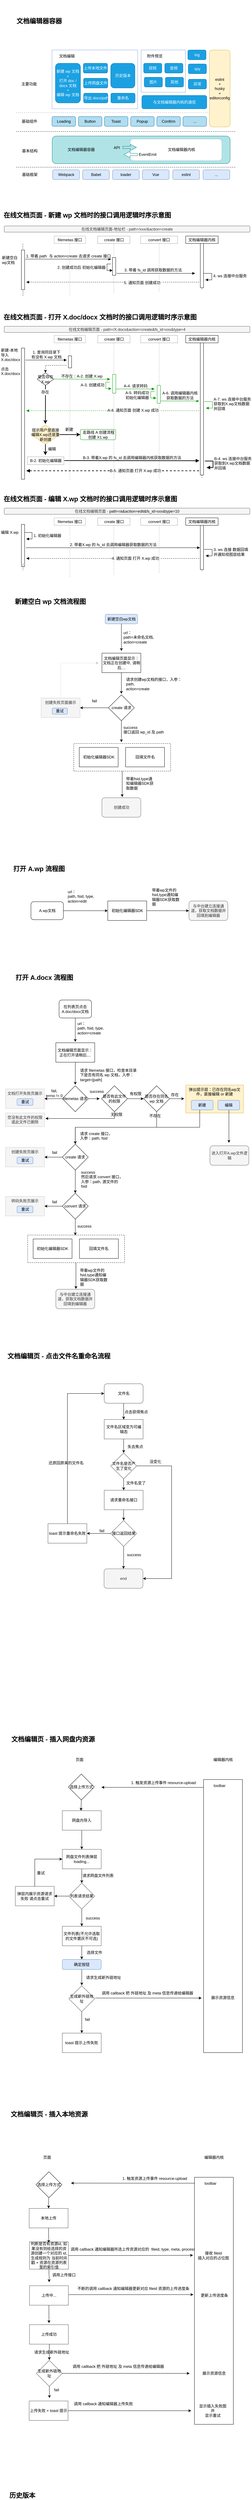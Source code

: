 <mxfile version="13.3.9" type="github">
  <diagram id="Zyiit8WRXVwheUQ-SJ99" name="Page-1">
    <mxGraphModel dx="1188" dy="2912" grid="0" gridSize="10" guides="1" tooltips="1" connect="1" arrows="0" fold="1" page="1" pageScale="1" pageWidth="827" pageHeight="1169" math="0" shadow="0">
      <root>
        <mxCell id="0" />
        <mxCell id="1" parent="0" />
        <mxCell id="1aMFZUBl64lX4fMlub7T-537" value="convert 接口" style="shape=umlLifeline;perimeter=lifelinePerimeter;whiteSpace=wrap;html=1;container=1;collapsible=0;recursiveResize=0;outlineConnect=0;size=23;strokeColor=#A3A3A3;" vertex="1" parent="1">
          <mxGeometry x="455" y="-750" width="114" height="442" as="geometry" />
        </mxCell>
        <mxCell id="1aMFZUBl64lX4fMlub7T-535" value="create 接口" style="shape=umlLifeline;perimeter=lifelinePerimeter;whiteSpace=wrap;html=1;container=1;collapsible=0;recursiveResize=0;outlineConnect=0;size=23;strokeColor=#A3A3A3;" vertex="1" parent="1">
          <mxGeometry x="322.5" y="-750" width="99.5" height="442" as="geometry" />
        </mxCell>
        <mxCell id="1aMFZUBl64lX4fMlub7T-391" value="" style="rounded=1;whiteSpace=wrap;html=1;shadow=0;glass=0;strokeColor=#0e8088;strokeWidth=1;fillColor=#b0e3e6;fontSize=12;align=center;" vertex="1" parent="1">
          <mxGeometry x="182" y="-1364" width="549" height="85" as="geometry" />
        </mxCell>
        <mxCell id="1aMFZUBl64lX4fMlub7T-316" value="" style="endArrow=none;dashed=1;html=1;strokeColor=#000000;fontSize=12;fontColor=#CCCCCC;" edge="1" parent="1">
          <mxGeometry width="50" height="50" relative="1" as="geometry">
            <mxPoint x="92" y="-873" as="sourcePoint" />
            <mxPoint x="91.5" y="-1035" as="targetPoint" />
          </mxGeometry>
        </mxCell>
        <mxCell id="1aMFZUBl64lX4fMlub7T-208" value="弹出提示层：已存在同名wp文件，直接编辑 or 新建" style="rounded=0;fontSize=12;align=center;labelPosition=center;verticalLabelPosition=middle;verticalAlign=top;horizontal=1;whiteSpace=wrap;html=1;glass=0;shadow=0;strokeColor=#d6b656;fillColor=#fff2cc;" vertex="1" parent="1">
          <mxGeometry x="594.25" y="1559" width="178" height="86" as="geometry" />
        </mxCell>
        <mxCell id="1aMFZUBl64lX4fMlub7T-167" value="" style="edgeStyle=orthogonalEdgeStyle;rounded=0;orthogonalLoop=1;jettySize=auto;html=1;strokeColor=#000000;fontSize=12;" edge="1" parent="1" source="1aMFZUBl64lX4fMlub7T-161">
          <mxGeometry relative="1" as="geometry">
            <mxPoint x="398" y="672" as="targetPoint" />
          </mxGeometry>
        </mxCell>
        <mxCell id="1aMFZUBl64lX4fMlub7T-161" value="" style="rounded=0;whiteSpace=wrap;html=1;fillColor=#ffffff;fontSize=12;align=center;dashed=1;" vertex="1" parent="1">
          <mxGeometry x="248.5" y="507" width="299" height="85" as="geometry" />
        </mxCell>
        <mxCell id="XxC4l4LAaYLKOjhg_-a7-3" value="文档编辑页 - 点击文件名重命名流程" style="text;html=1;align=left;verticalAlign=middle;resizable=0;points=[];autosize=1;fontSize=20;fontStyle=1" parent="1" vertex="1">
          <mxGeometry x="42" y="2379" width="328" height="28" as="geometry" />
        </mxCell>
        <mxCell id="XxC4l4LAaYLKOjhg_-a7-44" style="edgeStyle=orthogonalEdgeStyle;rounded=0;orthogonalLoop=1;jettySize=auto;html=1;entryX=0.5;entryY=0;entryDx=0;entryDy=0;fontSize=12;" parent="1" source="XxC4l4LAaYLKOjhg_-a7-36" target="XxC4l4LAaYLKOjhg_-a7-43" edge="1">
          <mxGeometry relative="1" as="geometry" />
        </mxCell>
        <mxCell id="XxC4l4LAaYLKOjhg_-a7-36" value="请求重命名接口" style="rounded=0;whiteSpace=wrap;html=1;strokeColor=#4D4D4D;fillColor=#ffffff;fontSize=12;align=center;" parent="1" vertex="1">
          <mxGeometry x="342.5" y="2807" width="120" height="60" as="geometry" />
        </mxCell>
        <mxCell id="XxC4l4LAaYLKOjhg_-a7-41" style="edgeStyle=orthogonalEdgeStyle;rounded=0;orthogonalLoop=1;jettySize=auto;html=1;entryX=0.5;entryY=0;entryDx=0;entryDy=0;fontSize=12;" parent="1" source="XxC4l4LAaYLKOjhg_-a7-37" target="XxC4l4LAaYLKOjhg_-a7-36" edge="1">
          <mxGeometry relative="1" as="geometry" />
        </mxCell>
        <mxCell id="XxC4l4LAaYLKOjhg_-a7-64" style="edgeStyle=orthogonalEdgeStyle;rounded=0;orthogonalLoop=1;jettySize=auto;html=1;fontSize=12;" parent="1" source="XxC4l4LAaYLKOjhg_-a7-37" edge="1" target="XxC4l4LAaYLKOjhg_-a7-56">
          <mxGeometry relative="1" as="geometry">
            <mxPoint x="642.5" y="3071" as="targetPoint" />
            <Array as="points">
              <mxPoint x="550.5" y="2732" />
              <mxPoint x="550.5" y="3079" />
            </Array>
          </mxGeometry>
        </mxCell>
        <mxCell id="XxC4l4LAaYLKOjhg_-a7-37" value="文件名是否产生了变化" style="rhombus;whiteSpace=wrap;html=1;strokeColor=#4D4D4D;fillColor=#ffffff;fontSize=12;align=center;" parent="1" vertex="1">
          <mxGeometry x="362.5" y="2692" width="80" height="80" as="geometry" />
        </mxCell>
        <mxCell id="XxC4l4LAaYLKOjhg_-a7-59" style="edgeStyle=orthogonalEdgeStyle;rounded=0;orthogonalLoop=1;jettySize=auto;html=1;entryX=0.5;entryY=0;entryDx=0;entryDy=0;fontSize=12;" parent="1" source="XxC4l4LAaYLKOjhg_-a7-38" target="XxC4l4LAaYLKOjhg_-a7-58" edge="1">
          <mxGeometry relative="1" as="geometry" />
        </mxCell>
        <mxCell id="XxC4l4LAaYLKOjhg_-a7-38" value="文件名" style="rounded=1;whiteSpace=wrap;html=1;strokeColor=#4D4D4D;fillColor=#ffffff;fontSize=12;align=center;" parent="1" vertex="1">
          <mxGeometry x="342.5" y="2479" width="120" height="60" as="geometry" />
        </mxCell>
        <mxCell id="XxC4l4LAaYLKOjhg_-a7-39" value="失去焦点" style="text;html=1;align=center;verticalAlign=middle;resizable=0;points=[];autosize=1;fontSize=12;" parent="1" vertex="1">
          <mxGeometry x="409" y="2664" width="58" height="18" as="geometry" />
        </mxCell>
        <mxCell id="XxC4l4LAaYLKOjhg_-a7-42" value="文件名变了" style="text;html=1;align=center;verticalAlign=middle;resizable=0;points=[];autosize=1;fontSize=12;" parent="1" vertex="1">
          <mxGeometry x="404.5" y="2776" width="70" height="18" as="geometry" />
        </mxCell>
        <mxCell id="XxC4l4LAaYLKOjhg_-a7-47" style="edgeStyle=orthogonalEdgeStyle;rounded=0;orthogonalLoop=1;jettySize=auto;html=1;exitX=0.5;exitY=1;exitDx=0;exitDy=0;entryX=0.5;entryY=0;entryDx=0;entryDy=0;fontSize=12;" parent="1" source="XxC4l4LAaYLKOjhg_-a7-43" target="XxC4l4LAaYLKOjhg_-a7-56" edge="1">
          <mxGeometry relative="1" as="geometry">
            <mxPoint x="402.5" y="3041" as="targetPoint" />
          </mxGeometry>
        </mxCell>
        <mxCell id="XxC4l4LAaYLKOjhg_-a7-68" style="edgeStyle=orthogonalEdgeStyle;rounded=0;orthogonalLoop=1;jettySize=auto;html=1;entryX=1;entryY=0.5;entryDx=0;entryDy=0;fontSize=12;" parent="1" source="XxC4l4LAaYLKOjhg_-a7-43" target="XxC4l4LAaYLKOjhg_-a7-66" edge="1">
          <mxGeometry relative="1" as="geometry" />
        </mxCell>
        <mxCell id="XxC4l4LAaYLKOjhg_-a7-43" value="接口返回结果" style="rhombus;whiteSpace=wrap;html=1;strokeColor=#4D4D4D;fillColor=#ffffff;fontSize=12;align=center;" parent="1" vertex="1">
          <mxGeometry x="362.5" y="2900" width="80" height="80" as="geometry" />
        </mxCell>
        <mxCell id="XxC4l4LAaYLKOjhg_-a7-48" value="success" style="text;html=1;align=center;verticalAlign=middle;resizable=0;points=[];autosize=1;fontSize=12;" parent="1" vertex="1">
          <mxGeometry x="407" y="2997" width="53" height="18" as="geometry" />
        </mxCell>
        <mxCell id="XxC4l4LAaYLKOjhg_-a7-56" value="end" style="rounded=1;whiteSpace=wrap;html=1;strokeColor=#666666;fillColor=#f5f5f5;fontSize=12;align=center;fontColor=#333333;" parent="1" vertex="1">
          <mxGeometry x="342" y="3049" width="120" height="60" as="geometry" />
        </mxCell>
        <mxCell id="XxC4l4LAaYLKOjhg_-a7-61" style="edgeStyle=orthogonalEdgeStyle;rounded=0;orthogonalLoop=1;jettySize=auto;html=1;fontSize=12;" parent="1" source="XxC4l4LAaYLKOjhg_-a7-58" target="XxC4l4LAaYLKOjhg_-a7-37" edge="1">
          <mxGeometry relative="1" as="geometry" />
        </mxCell>
        <mxCell id="XxC4l4LAaYLKOjhg_-a7-58" value="文件名区域变为可编辑态" style="rounded=0;whiteSpace=wrap;html=1;strokeColor=#4D4D4D;fillColor=#ffffff;fontSize=12;align=center;" parent="1" vertex="1">
          <mxGeometry x="342.5" y="2589" width="120" height="60" as="geometry" />
        </mxCell>
        <mxCell id="XxC4l4LAaYLKOjhg_-a7-60" value="点击获得焦点" style="text;html=1;align=center;verticalAlign=middle;resizable=0;points=[];autosize=1;fontSize=12;" parent="1" vertex="1">
          <mxGeometry x="399.5" y="2557" width="82" height="18" as="geometry" />
        </mxCell>
        <mxCell id="XxC4l4LAaYLKOjhg_-a7-65" value="没变化" style="text;html=1;align=center;verticalAlign=middle;resizable=0;points=[];autosize=1;fontSize=12;" parent="1" vertex="1">
          <mxGeometry x="476.5" y="2710" width="46" height="18" as="geometry" />
        </mxCell>
        <mxCell id="XxC4l4LAaYLKOjhg_-a7-67" style="edgeStyle=orthogonalEdgeStyle;rounded=0;orthogonalLoop=1;jettySize=auto;html=1;entryX=0;entryY=0.5;entryDx=0;entryDy=0;fontSize=12;exitX=0.5;exitY=0;exitDx=0;exitDy=0;" parent="1" source="XxC4l4LAaYLKOjhg_-a7-66" target="XxC4l4LAaYLKOjhg_-a7-38" edge="1">
          <mxGeometry relative="1" as="geometry">
            <Array as="points">
              <mxPoint x="229" y="2509" />
            </Array>
          </mxGeometry>
        </mxCell>
        <mxCell id="XxC4l4LAaYLKOjhg_-a7-66" value="toast 提示重命名失败" style="rounded=0;whiteSpace=wrap;html=1;strokeColor=#4D4D4D;fillColor=#ffffff;fontSize=12;align=center;" parent="1" vertex="1">
          <mxGeometry x="169" y="2910" width="120" height="60" as="geometry" />
        </mxCell>
        <mxCell id="XxC4l4LAaYLKOjhg_-a7-69" value="fail" style="text;html=1;align=center;verticalAlign=middle;resizable=0;points=[];autosize=1;fontSize=12;" parent="1" vertex="1">
          <mxGeometry x="322" y="2923" width="25" height="18" as="geometry" />
        </mxCell>
        <mxCell id="XxC4l4LAaYLKOjhg_-a7-70" value="&lt;h1&gt;&lt;span style=&quot;font-size: 12px ; font-weight: normal&quot;&gt;还原回原来的文件名&lt;/span&gt;&lt;br&gt;&lt;/h1&gt;" style="text;html=1;strokeColor=none;fillColor=none;spacing=5;spacingTop=-20;whiteSpace=wrap;overflow=hidden;rounded=0;fontSize=12;align=center;" parent="1" vertex="1">
          <mxGeometry x="156" y="2699" width="138" height="40" as="geometry" />
        </mxCell>
        <mxCell id="XxC4l4LAaYLKOjhg_-a7-79" value="文档编辑页 - 插入网盘内资源" style="text;html=1;align=left;verticalAlign=middle;resizable=0;points=[];autosize=1;fontSize=20;fontStyle=1" parent="1" vertex="1">
          <mxGeometry x="54" y="3559" width="268" height="28" as="geometry" />
        </mxCell>
        <mxCell id="1aMFZUBl64lX4fMlub7T-413" style="edgeStyle=orthogonalEdgeStyle;rounded=1;orthogonalLoop=1;jettySize=auto;html=1;exitX=0.5;exitY=1;exitDx=0;exitDy=0;fillColor=#ffffff;fontSize=12;fontColor=#000000;" edge="1" parent="1" source="XxC4l4LAaYLKOjhg_-a7-83">
          <mxGeometry relative="1" as="geometry">
            <mxPoint x="171.353" y="5125.059" as="targetPoint" />
          </mxGeometry>
        </mxCell>
        <mxCell id="XxC4l4LAaYLKOjhg_-a7-83" value="本地上传" style="rounded=0;whiteSpace=wrap;html=1;labelBackgroundColor=none;strokeColor=#4D4D4D;fillColor=#ffffff;fontSize=12;fontColor=#000000;align=center;" parent="1" vertex="1">
          <mxGeometry x="111" y="5019" width="120" height="60" as="geometry" />
        </mxCell>
        <mxCell id="XxC4l4LAaYLKOjhg_-a7-114" style="edgeStyle=orthogonalEdgeStyle;rounded=0;orthogonalLoop=1;jettySize=auto;html=1;exitX=0.5;exitY=1;exitDx=0;exitDy=0;fontSize=12;fontColor=#000000;" parent="1" source="XxC4l4LAaYLKOjhg_-a7-84" target="XxC4l4LAaYLKOjhg_-a7-85" edge="1">
          <mxGeometry relative="1" as="geometry" />
        </mxCell>
        <mxCell id="XxC4l4LAaYLKOjhg_-a7-84" value="网盘内导入" style="rounded=0;whiteSpace=wrap;html=1;labelBackgroundColor=none;strokeColor=#4D4D4D;fillColor=#ffffff;fontSize=12;fontColor=#000000;align=center;" parent="1" vertex="1">
          <mxGeometry x="213.25" y="3794" width="120" height="60" as="geometry" />
        </mxCell>
        <mxCell id="XxC4l4LAaYLKOjhg_-a7-90" style="edgeStyle=orthogonalEdgeStyle;rounded=0;orthogonalLoop=1;jettySize=auto;html=1;exitX=0.5;exitY=1;exitDx=0;exitDy=0;fontSize=12;fontColor=#000000;" parent="1" source="XxC4l4LAaYLKOjhg_-a7-85" target="XxC4l4LAaYLKOjhg_-a7-88" edge="1">
          <mxGeometry relative="1" as="geometry" />
        </mxCell>
        <mxCell id="XxC4l4LAaYLKOjhg_-a7-85" value="网盘文件列表弹层&lt;br&gt;loading..." style="rounded=0;whiteSpace=wrap;html=1;labelBackgroundColor=none;strokeColor=#4D4D4D;fillColor=#ffffff;fontSize=12;fontColor=#000000;align=center;" parent="1" vertex="1">
          <mxGeometry x="213.25" y="3913" width="120" height="60" as="geometry" />
        </mxCell>
        <mxCell id="XxC4l4LAaYLKOjhg_-a7-116" style="edgeStyle=orthogonalEdgeStyle;rounded=0;orthogonalLoop=1;jettySize=auto;html=1;exitX=0.5;exitY=1;exitDx=0;exitDy=0;fontSize=12;fontColor=#000000;" parent="1" source="XxC4l4LAaYLKOjhg_-a7-86" target="XxC4l4LAaYLKOjhg_-a7-97" edge="1">
          <mxGeometry relative="1" as="geometry" />
        </mxCell>
        <mxCell id="XxC4l4LAaYLKOjhg_-a7-86" value="文件列表(不允许选取的文件置灰不可选)" style="rounded=0;whiteSpace=wrap;html=1;labelBackgroundColor=none;strokeColor=#4D4D4D;fillColor=#ffffff;fontSize=12;fontColor=#000000;align=center;" parent="1" vertex="1">
          <mxGeometry x="213.25" y="4150" width="120" height="60" as="geometry" />
        </mxCell>
        <mxCell id="XxC4l4LAaYLKOjhg_-a7-91" style="edgeStyle=orthogonalEdgeStyle;rounded=0;orthogonalLoop=1;jettySize=auto;html=1;exitX=0.5;exitY=1;exitDx=0;exitDy=0;fontSize=12;fontColor=#000000;" parent="1" source="XxC4l4LAaYLKOjhg_-a7-88" target="XxC4l4LAaYLKOjhg_-a7-86" edge="1">
          <mxGeometry relative="1" as="geometry" />
        </mxCell>
        <mxCell id="XxC4l4LAaYLKOjhg_-a7-94" style="edgeStyle=orthogonalEdgeStyle;rounded=0;orthogonalLoop=1;jettySize=auto;html=1;exitX=0;exitY=0.5;exitDx=0;exitDy=0;entryX=1;entryY=0.5;entryDx=0;entryDy=0;fontSize=12;fontColor=#000000;" parent="1" source="XxC4l4LAaYLKOjhg_-a7-88" target="XxC4l4LAaYLKOjhg_-a7-93" edge="1">
          <mxGeometry relative="1" as="geometry" />
        </mxCell>
        <mxCell id="XxC4l4LAaYLKOjhg_-a7-88" value="列表请求结果" style="rhombus;whiteSpace=wrap;html=1;labelBackgroundColor=none;strokeColor=#4D4D4D;fillColor=#ffffff;fontSize=12;fontColor=#000000;align=center;" parent="1" vertex="1">
          <mxGeometry x="233.25" y="4017" width="80" height="80" as="geometry" />
        </mxCell>
        <mxCell id="XxC4l4LAaYLKOjhg_-a7-89" value="请求网盘文件列表" style="text;html=1;align=center;verticalAlign=middle;resizable=0;points=[];autosize=1;fontSize=12;fontColor=#000000;" parent="1" vertex="1">
          <mxGeometry x="270.25" y="3985" width="106" height="18" as="geometry" />
        </mxCell>
        <mxCell id="XxC4l4LAaYLKOjhg_-a7-92" value="success" style="text;html=1;align=center;verticalAlign=middle;resizable=0;points=[];autosize=1;fontSize=12;fontColor=#000000;" parent="1" vertex="1">
          <mxGeometry x="280.25" y="4116" width="53" height="18" as="geometry" />
        </mxCell>
        <mxCell id="XxC4l4LAaYLKOjhg_-a7-95" style="edgeStyle=orthogonalEdgeStyle;rounded=0;orthogonalLoop=1;jettySize=auto;html=1;exitX=0.5;exitY=0;exitDx=0;exitDy=0;entryX=0;entryY=0.5;entryDx=0;entryDy=0;fontSize=12;fontColor=#000000;" parent="1" source="XxC4l4LAaYLKOjhg_-a7-93" target="XxC4l4LAaYLKOjhg_-a7-85" edge="1">
          <mxGeometry relative="1" as="geometry" />
        </mxCell>
        <mxCell id="XxC4l4LAaYLKOjhg_-a7-93" value="弹层内展示资源请求失败 请点击重试" style="rounded=0;whiteSpace=wrap;html=1;labelBackgroundColor=none;strokeColor=#4D4D4D;fillColor=#ffffff;fontSize=12;fontColor=#000000;align=center;" parent="1" vertex="1">
          <mxGeometry x="68.25" y="4027" width="120" height="60" as="geometry" />
        </mxCell>
        <mxCell id="XxC4l4LAaYLKOjhg_-a7-96" value="重试" style="text;html=1;align=left;verticalAlign=middle;resizable=0;points=[];autosize=1;fontSize=12;fontColor=#000000;" parent="1" vertex="1">
          <mxGeometry x="133.25" y="3977" width="34" height="18" as="geometry" />
        </mxCell>
        <mxCell id="XxC4l4LAaYLKOjhg_-a7-101" value="" style="edgeStyle=orthogonalEdgeStyle;rounded=0;orthogonalLoop=1;jettySize=auto;html=1;fontSize=12;fontColor=#000000;" parent="1" source="XxC4l4LAaYLKOjhg_-a7-97" edge="1">
          <mxGeometry relative="1" as="geometry">
            <mxPoint x="273.25" y="4332" as="targetPoint" />
          </mxGeometry>
        </mxCell>
        <mxCell id="XxC4l4LAaYLKOjhg_-a7-97" value="确定按钮" style="rounded=1;whiteSpace=wrap;html=1;labelBackgroundColor=none;strokeColor=#6c8ebf;fillColor=#dae8fc;fontSize=12;align=center;" parent="1" vertex="1">
          <mxGeometry x="213.25" y="4252" width="120" height="31" as="geometry" />
        </mxCell>
        <mxCell id="XxC4l4LAaYLKOjhg_-a7-104" value="" style="edgeStyle=orthogonalEdgeStyle;rounded=0;orthogonalLoop=1;jettySize=auto;html=1;fontSize=12;fontColor=#000000;" parent="1" source="XxC4l4LAaYLKOjhg_-a7-99" target="XxC4l4LAaYLKOjhg_-a7-100" edge="1">
          <mxGeometry relative="1" as="geometry" />
        </mxCell>
        <mxCell id="XxC4l4LAaYLKOjhg_-a7-99" value="生成新外链地址" style="rhombus;whiteSpace=wrap;html=1;labelBackgroundColor=none;strokeColor=#4D4D4D;fillColor=#ffffff;fontSize=12;fontColor=#000000;align=center;" parent="1" vertex="1">
          <mxGeometry x="233.25" y="4333" width="80" height="80" as="geometry" />
        </mxCell>
        <mxCell id="XxC4l4LAaYLKOjhg_-a7-100" value="toast 提示上传失败" style="rounded=0;whiteSpace=wrap;html=1;labelBackgroundColor=none;strokeColor=#4D4D4D;fillColor=#ffffff;fontSize=12;fontColor=#000000;align=center;" parent="1" vertex="1">
          <mxGeometry x="213.25" y="4479" width="120" height="60" as="geometry" />
        </mxCell>
        <mxCell id="XxC4l4LAaYLKOjhg_-a7-102" value="请求生成新外链地址" style="text;html=1;align=center;verticalAlign=middle;resizable=0;points=[];autosize=1;fontSize=12;fontColor=#000000;" parent="1" vertex="1">
          <mxGeometry x="280.75" y="4299" width="118" height="18" as="geometry" />
        </mxCell>
        <mxCell id="XxC4l4LAaYLKOjhg_-a7-109" value="fail" style="text;html=1;align=left;verticalAlign=middle;resizable=0;points=[];autosize=1;fontSize=12;fontColor=#000000;" parent="1" vertex="1">
          <mxGeometry x="280.75" y="4428" width="25" height="18" as="geometry" />
        </mxCell>
        <mxCell id="1aMFZUBl64lX4fMlub7T-427" style="edgeStyle=orthogonalEdgeStyle;rounded=1;orthogonalLoop=1;jettySize=auto;html=1;exitX=1;exitY=0.5;exitDx=0;exitDy=0;strokeColor=#000000;fillColor=#ffffff;fontSize=12;fontColor=#000000;" edge="1" parent="1" source="XxC4l4LAaYLKOjhg_-a7-117">
          <mxGeometry relative="1" as="geometry">
            <mxPoint x="611" y="5642" as="targetPoint" />
          </mxGeometry>
        </mxCell>
        <mxCell id="XxC4l4LAaYLKOjhg_-a7-117" value="上传失败 + toast 提示" style="rounded=0;whiteSpace=wrap;html=1;labelBackgroundColor=none;strokeColor=#4D4D4D;fillColor=#ffffff;fontSize=12;fontColor=#000000;align=center;" parent="1" vertex="1">
          <mxGeometry x="110.88" y="5612" width="120" height="60" as="geometry" />
        </mxCell>
        <mxCell id="XxC4l4LAaYLKOjhg_-a7-120" value="调用上传接口" style="text;html=1;align=center;verticalAlign=middle;resizable=0;points=[];autosize=1;fontSize=12;fontColor=#000000;" parent="1" vertex="1">
          <mxGeometry x="177" y="5215" width="82" height="18" as="geometry" />
        </mxCell>
        <mxCell id="XxC4l4LAaYLKOjhg_-a7-122" value="调用 callback 把 外链地址 及 meta 信息传递给编辑器" style="text;html=1;align=left;verticalAlign=middle;resizable=0;points=[];autosize=1;fontSize=12;fontColor=#000000;" parent="1" vertex="1">
          <mxGeometry x="242.88" y="5497" width="292" height="18" as="geometry" />
        </mxCell>
        <mxCell id="XxC4l4LAaYLKOjhg_-a7-127" value="文档编辑页 - 插入本地资源" style="text;html=1;align=left;verticalAlign=middle;resizable=0;points=[];autosize=1;fontSize=20;fontStyle=1" parent="1" vertex="1">
          <mxGeometry x="51.5" y="4714" width="248" height="28" as="geometry" />
        </mxCell>
        <mxCell id="1aMFZUBl64lX4fMlub7T-2" value="在线文档页面 - 新建 wp 文档时的接口调用逻辑时序示意图" style="text;html=1;align=left;verticalAlign=middle;resizable=0;points=[];autosize=1;fontSize=20;fontStyle=1" vertex="1" parent="1">
          <mxGeometry x="30" y="-1135" width="527" height="28" as="geometry" />
        </mxCell>
        <mxCell id="1aMFZUBl64lX4fMlub7T-14" value="filemetas 接口" style="shape=umlLifeline;perimeter=lifelinePerimeter;whiteSpace=wrap;html=1;container=1;collapsible=0;recursiveResize=0;outlineConnect=0;size=23;strokeColor=#B3B3B3;" vertex="1" parent="1">
          <mxGeometry x="188" y="-1056" width="97" height="183" as="geometry" />
        </mxCell>
        <mxCell id="1aMFZUBl64lX4fMlub7T-28" value="新建-本地导入X.doc/docx&lt;br&gt;&lt;br&gt;点击 X.doc/docx" style="rounded=1;whiteSpace=wrap;html=1;align=left;strokeColor=none;" vertex="1" parent="1">
          <mxGeometry x="21.75" y="-715" width="62" height="94" as="geometry" />
        </mxCell>
        <mxCell id="1aMFZUBl64lX4fMlub7T-56" value="新建空白 wp 文档流程图" style="text;html=1;align=left;verticalAlign=middle;resizable=0;points=[];autosize=1;fontSize=20;fontStyle=1" vertex="1" parent="1">
          <mxGeometry x="65.13" y="55" width="229" height="28" as="geometry" />
        </mxCell>
        <mxCell id="1aMFZUBl64lX4fMlub7T-158" style="edgeStyle=orthogonalEdgeStyle;rounded=0;orthogonalLoop=1;jettySize=auto;html=1;strokeColor=#000000;fontSize=12;" edge="1" parent="1" source="1aMFZUBl64lX4fMlub7T-57">
          <mxGeometry relative="1" as="geometry">
            <mxPoint x="395.5" y="222" as="targetPoint" />
          </mxGeometry>
        </mxCell>
        <mxCell id="1aMFZUBl64lX4fMlub7T-57" value="新建空白wp文档" style="rounded=1;whiteSpace=wrap;html=1;fillColor=#dae8fc;strokeColor=#6c8ebf;" vertex="1" parent="1">
          <mxGeometry x="345.5" y="109" width="100" height="29.37" as="geometry" />
        </mxCell>
        <mxCell id="1aMFZUBl64lX4fMlub7T-157" style="edgeStyle=orthogonalEdgeStyle;rounded=0;orthogonalLoop=1;jettySize=auto;html=1;strokeColor=#000000;fontSize=12;" edge="1" parent="1" source="1aMFZUBl64lX4fMlub7T-58">
          <mxGeometry relative="1" as="geometry">
            <mxPoint x="395.5" y="354" as="targetPoint" />
          </mxGeometry>
        </mxCell>
        <mxCell id="1aMFZUBl64lX4fMlub7T-58" value="文档编辑页面显示：&lt;br&gt;文档正在创建中, 请稍后...." style="rounded=0;whiteSpace=wrap;html=1;fillColor=#ffffff;fontSize=12;align=center;" vertex="1" parent="1">
          <mxGeometry x="335.5" y="228.69" width="120" height="60" as="geometry" />
        </mxCell>
        <mxCell id="1aMFZUBl64lX4fMlub7T-59" value="url：&#xa;path=未命名文档,&#xa;action=create" style="text;strokeColor=none;fillColor=#ffffff;spacing=0;spacingTop=0;overflow=hidden;rounded=0;dashed=1;fontSize=12;verticalAlign=top;horizontal=1;whiteSpace=wrap;" vertex="1" parent="1">
          <mxGeometry x="402" y="154" width="103" height="46" as="geometry" />
        </mxCell>
        <mxCell id="1aMFZUBl64lX4fMlub7T-160" style="edgeStyle=orthogonalEdgeStyle;rounded=0;orthogonalLoop=1;jettySize=auto;html=1;strokeColor=#000000;fontSize=12;" edge="1" parent="1" source="1aMFZUBl64lX4fMlub7T-60">
          <mxGeometry relative="1" as="geometry">
            <mxPoint x="395.5" y="503" as="targetPoint" />
          </mxGeometry>
        </mxCell>
        <mxCell id="1aMFZUBl64lX4fMlub7T-169" value="" style="edgeStyle=orthogonalEdgeStyle;rounded=0;orthogonalLoop=1;jettySize=auto;html=1;strokeColor=#000000;fontSize=12;" edge="1" parent="1" source="1aMFZUBl64lX4fMlub7T-60" target="1aMFZUBl64lX4fMlub7T-168">
          <mxGeometry relative="1" as="geometry" />
        </mxCell>
        <mxCell id="1aMFZUBl64lX4fMlub7T-60" value="create 请求" style="rhombus;whiteSpace=wrap;html=1;fillColor=#ffffff;fontSize=12;align=center;" vertex="1" parent="1">
          <mxGeometry x="355.5" y="357" width="80" height="80" as="geometry" />
        </mxCell>
        <mxCell id="1aMFZUBl64lX4fMlub7T-61" value="请求创建wp文档的接口，入参：&#xa;path,&#xa;action=create" style="text;strokeColor=none;fillColor=#ffffff;spacing=0;spacingTop=0;overflow=hidden;rounded=0;dashed=1;fontSize=12;verticalAlign=top;horizontal=1;whiteSpace=wrap;" vertex="1" parent="1">
          <mxGeometry x="410" y="298" width="182" height="56" as="geometry" />
        </mxCell>
        <mxCell id="1aMFZUBl64lX4fMlub7T-125" value="初始化编辑器SDK" style="rounded=0;whiteSpace=wrap;html=1;fillColor=#ffffff;fontSize=12;align=center;" vertex="1" parent="1">
          <mxGeometry x="265.5" y="519" width="120" height="60" as="geometry" />
        </mxCell>
        <mxCell id="1aMFZUBl64lX4fMlub7T-126" value="创建成功" style="rounded=1;whiteSpace=wrap;html=1;fillColor=#f5f5f5;fontSize=12;align=center;strokeColor=#666666;fontColor=#333333;" vertex="1" parent="1">
          <mxGeometry x="335.5" y="674" width="120" height="60" as="geometry" />
        </mxCell>
        <mxCell id="1aMFZUBl64lX4fMlub7T-129" value="success&#xa;接口返回 wp_id 及 path" style="text;strokeColor=none;fillColor=#ffffff;spacing=0;spacingTop=0;overflow=hidden;rounded=0;dashed=1;fontSize=12;verticalAlign=top;horizontal=1;whiteSpace=wrap;" vertex="1" parent="1">
          <mxGeometry x="402" y="446" width="163" height="46" as="geometry" />
        </mxCell>
        <mxCell id="1aMFZUBl64lX4fMlub7T-136" value="带着fsid,type通知编辑器SDK获取数据" style="text;strokeColor=none;fillColor=#ffffff;spacing=0;spacingTop=0;overflow=hidden;rounded=0;dashed=1;fontSize=12;verticalAlign=top;horizontal=1;whiteSpace=wrap;" vertex="1" parent="1">
          <mxGeometry x="410" y="603.5" width="88" height="53" as="geometry" />
        </mxCell>
        <mxCell id="1aMFZUBl64lX4fMlub7T-163" value="回填文件名" style="rounded=0;whiteSpace=wrap;html=1;fillColor=#ffffff;fontSize=12;align=center;" vertex="1" parent="1">
          <mxGeometry x="408.5" y="519" width="120" height="60" as="geometry" />
        </mxCell>
        <mxCell id="1aMFZUBl64lX4fMlub7T-216" style="edgeStyle=orthogonalEdgeStyle;rounded=0;orthogonalLoop=1;jettySize=auto;html=1;fontSize=12;fontColor=#000000;dashed=1;strokeColor=#CCCCCC;" edge="1" parent="1" source="1aMFZUBl64lX4fMlub7T-168">
          <mxGeometry relative="1" as="geometry">
            <mxPoint x="325.5" y="259" as="targetPoint" />
            <Array as="points">
              <mxPoint x="208.5" y="259" />
            </Array>
          </mxGeometry>
        </mxCell>
        <mxCell id="1aMFZUBl64lX4fMlub7T-168" value="创建失败页面展示" style="rounded=0;whiteSpace=wrap;html=1;fillColor=#f5f5f5;fontSize=12;align=center;verticalAlign=top;fontColor=#333333;strokeColor=#CCCCCC;" vertex="1" parent="1">
          <mxGeometry x="148" y="367" width="120" height="60" as="geometry" />
        </mxCell>
        <mxCell id="1aMFZUBl64lX4fMlub7T-170" value="重试" style="rounded=1;whiteSpace=wrap;html=1;fillColor=#dae8fc;strokeColor=#6c8ebf;" vertex="1" parent="1">
          <mxGeometry x="182" y="398" width="47" height="18.69" as="geometry" />
        </mxCell>
        <mxCell id="1aMFZUBl64lX4fMlub7T-175" value="" style="edgeStyle=orthogonalEdgeStyle;rounded=0;orthogonalLoop=1;jettySize=auto;html=1;strokeColor=#000000;fontSize=12;" edge="1" parent="1" source="1aMFZUBl64lX4fMlub7T-176">
          <mxGeometry relative="1" as="geometry">
            <mxPoint x="255.25" y="2187" as="targetPoint" />
          </mxGeometry>
        </mxCell>
        <mxCell id="1aMFZUBl64lX4fMlub7T-176" value="" style="rounded=0;whiteSpace=wrap;html=1;fillColor=#ffffff;fontSize=12;align=center;dashed=1;" vertex="1" parent="1">
          <mxGeometry x="106.25" y="2021" width="299" height="85" as="geometry" />
        </mxCell>
        <mxCell id="1aMFZUBl64lX4fMlub7T-177" style="edgeStyle=orthogonalEdgeStyle;rounded=0;orthogonalLoop=1;jettySize=auto;html=1;strokeColor=#000000;fontSize=12;" edge="1" parent="1" source="1aMFZUBl64lX4fMlub7T-178">
          <mxGeometry relative="1" as="geometry">
            <mxPoint x="253.25" y="1426" as="targetPoint" />
          </mxGeometry>
        </mxCell>
        <mxCell id="1aMFZUBl64lX4fMlub7T-178" value="在列表页点击A.doc/docx文档" style="rounded=1;whiteSpace=wrap;html=1;" vertex="1" parent="1">
          <mxGeometry x="203.25" y="1297" width="100" height="55.37" as="geometry" />
        </mxCell>
        <mxCell id="1aMFZUBl64lX4fMlub7T-179" style="edgeStyle=orthogonalEdgeStyle;rounded=0;orthogonalLoop=1;jettySize=auto;html=1;strokeColor=#000000;fontSize=12;" edge="1" parent="1" source="1aMFZUBl64lX4fMlub7T-180">
          <mxGeometry relative="1" as="geometry">
            <mxPoint x="253.25" y="1558" as="targetPoint" />
          </mxGeometry>
        </mxCell>
        <mxCell id="1aMFZUBl64lX4fMlub7T-180" value="文档编辑页面显示：&lt;br&gt;正在打开请稍后...." style="rounded=0;whiteSpace=wrap;html=1;fillColor=#ffffff;fontSize=12;align=center;" vertex="1" parent="1">
          <mxGeometry x="193.25" y="1428.69" width="120" height="60" as="geometry" />
        </mxCell>
        <mxCell id="1aMFZUBl64lX4fMlub7T-181" value="url：&#xa;path, fsid, type,&#xa;action=create" style="text;strokeColor=none;fillColor=#ffffff;spacing=0;spacingTop=0;overflow=hidden;rounded=0;dashed=1;fontSize=12;verticalAlign=top;horizontal=1;whiteSpace=wrap;" vertex="1" parent="1">
          <mxGeometry x="259.75" y="1358" width="103" height="65" as="geometry" />
        </mxCell>
        <mxCell id="1aMFZUBl64lX4fMlub7T-182" style="edgeStyle=orthogonalEdgeStyle;rounded=0;orthogonalLoop=1;jettySize=auto;html=1;strokeColor=#000000;fontSize=12;" edge="1" parent="1" source="1aMFZUBl64lX4fMlub7T-184">
          <mxGeometry relative="1" as="geometry">
            <mxPoint x="253.25" y="2022" as="targetPoint" />
          </mxGeometry>
        </mxCell>
        <mxCell id="1aMFZUBl64lX4fMlub7T-240" value="" style="edgeStyle=orthogonalEdgeStyle;rounded=0;orthogonalLoop=1;jettySize=auto;html=1;strokeColor=#000000;fontSize=12;fontColor=#000000;" edge="1" parent="1" source="1aMFZUBl64lX4fMlub7T-184" target="1aMFZUBl64lX4fMlub7T-238">
          <mxGeometry relative="1" as="geometry" />
        </mxCell>
        <mxCell id="1aMFZUBl64lX4fMlub7T-184" value="convert 请求" style="rhombus;whiteSpace=wrap;html=1;fillColor=#ffffff;fontSize=12;align=center;" vertex="1" parent="1">
          <mxGeometry x="213.25" y="1892" width="80" height="80" as="geometry" />
        </mxCell>
        <mxCell id="1aMFZUBl64lX4fMlub7T-185" value="请求 filemetas 接口，检查本目录下是否有同名 wp 文档，入参：&#xa;target=[path]" style="text;strokeColor=none;fillColor=#ffffff;spacing=0;spacingTop=0;overflow=hidden;rounded=0;dashed=1;fontSize=12;verticalAlign=top;horizontal=1;whiteSpace=wrap;" vertex="1" parent="1">
          <mxGeometry x="267.75" y="1502" width="182" height="53" as="geometry" />
        </mxCell>
        <mxCell id="1aMFZUBl64lX4fMlub7T-186" value="初始化编辑器SDK" style="rounded=0;whiteSpace=wrap;html=1;fillColor=#ffffff;fontSize=12;align=center;" vertex="1" parent="1">
          <mxGeometry x="123.25" y="2033" width="120" height="60" as="geometry" />
        </mxCell>
        <mxCell id="1aMFZUBl64lX4fMlub7T-187" value="与中台建立连接通道，获取文档数据并回填到编辑器" style="rounded=1;whiteSpace=wrap;html=1;fillColor=#f5f5f5;fontSize=12;align=center;strokeColor=#666666;fontColor=#333333;" vertex="1" parent="1">
          <mxGeometry x="193.25" y="2188" width="120" height="60" as="geometry" />
        </mxCell>
        <mxCell id="1aMFZUBl64lX4fMlub7T-188" value="success" style="text;strokeColor=none;fillColor=#ffffff;spacing=0;spacingTop=0;overflow=hidden;rounded=0;dashed=1;fontSize=12;verticalAlign=top;horizontal=1;whiteSpace=wrap;" vertex="1" parent="1">
          <mxGeometry x="259.75" y="1982" width="163" height="37" as="geometry" />
        </mxCell>
        <mxCell id="1aMFZUBl64lX4fMlub7T-189" value="带着wp文件的fsid,type通知编辑器SDK获取数据" style="text;strokeColor=none;fillColor=#ffffff;spacing=0;spacingTop=0;overflow=hidden;rounded=0;dashed=1;fontSize=12;verticalAlign=top;horizontal=1;whiteSpace=wrap;" vertex="1" parent="1">
          <mxGeometry x="267.75" y="2117.5" width="88" height="58.5" as="geometry" />
        </mxCell>
        <mxCell id="1aMFZUBl64lX4fMlub7T-190" value="回填文件名" style="rounded=0;whiteSpace=wrap;html=1;fillColor=#ffffff;fontSize=12;align=center;" vertex="1" parent="1">
          <mxGeometry x="266.25" y="2033" width="120" height="60" as="geometry" />
        </mxCell>
        <mxCell id="1aMFZUBl64lX4fMlub7T-199" value="" style="edgeStyle=orthogonalEdgeStyle;rounded=0;orthogonalLoop=1;jettySize=auto;html=1;strokeColor=#000000;fontSize=12;" edge="1" parent="1" source="1aMFZUBl64lX4fMlub7T-196">
          <mxGeometry relative="1" as="geometry">
            <mxPoint x="328.25" y="1601" as="targetPoint" />
          </mxGeometry>
        </mxCell>
        <mxCell id="1aMFZUBl64lX4fMlub7T-223" value="" style="edgeStyle=orthogonalEdgeStyle;rounded=0;orthogonalLoop=1;jettySize=auto;html=1;strokeColor=#000000;fontSize=12;fontColor=#000000;" edge="1" parent="1" source="1aMFZUBl64lX4fMlub7T-196" target="1aMFZUBl64lX4fMlub7T-214">
          <mxGeometry relative="1" as="geometry" />
        </mxCell>
        <mxCell id="1aMFZUBl64lX4fMlub7T-196" value="filemetas 请求" style="rhombus;whiteSpace=wrap;html=1;fillColor=#ffffff;fontSize=12;align=center;" vertex="1" parent="1">
          <mxGeometry x="213.25" y="1561" width="80" height="80" as="geometry" />
        </mxCell>
        <mxCell id="1aMFZUBl64lX4fMlub7T-203" value="" style="edgeStyle=orthogonalEdgeStyle;rounded=0;orthogonalLoop=1;jettySize=auto;html=1;strokeColor=#000000;fontSize=12;" edge="1" parent="1" source="1aMFZUBl64lX4fMlub7T-198">
          <mxGeometry relative="1" as="geometry">
            <mxPoint x="589.25" y="1601" as="targetPoint" />
          </mxGeometry>
        </mxCell>
        <mxCell id="1aMFZUBl64lX4fMlub7T-219" style="edgeStyle=orthogonalEdgeStyle;rounded=0;orthogonalLoop=1;jettySize=auto;html=1;entryX=0.5;entryY=0;entryDx=0;entryDy=0;strokeColor=#000000;fontSize=12;fontColor=#000000;" edge="1" parent="1" source="1aMFZUBl64lX4fMlub7T-198" target="1aMFZUBl64lX4fMlub7T-211">
          <mxGeometry relative="1" as="geometry">
            <Array as="points">
              <mxPoint x="504.25" y="1689" />
              <mxPoint x="253.25" y="1689" />
            </Array>
          </mxGeometry>
        </mxCell>
        <mxCell id="1aMFZUBl64lX4fMlub7T-198" value="是否存在同名 wp 文档" style="rhombus;whiteSpace=wrap;html=1;fillColor=#ffffff;fontSize=12;align=center;" vertex="1" parent="1">
          <mxGeometry x="464.25" y="1561" width="80" height="80" as="geometry" />
        </mxCell>
        <mxCell id="1aMFZUBl64lX4fMlub7T-201" value="success" style="text;strokeColor=none;fillColor=#ffffff;spacing=0;spacingTop=0;overflow=hidden;rounded=0;dashed=1;fontSize=12;verticalAlign=top;horizontal=1;whiteSpace=wrap;" vertex="1" parent="1">
          <mxGeometry x="297.5" y="1567" width="46.75" height="27" as="geometry" />
        </mxCell>
        <mxCell id="1aMFZUBl64lX4fMlub7T-206" value="存在" style="text;html=1;align=center;verticalAlign=middle;resizable=0;points=[];autosize=1;fontSize=12;" vertex="1" parent="1">
          <mxGeometry x="543.25" y="1580" width="34" height="18" as="geometry" />
        </mxCell>
        <mxCell id="1aMFZUBl64lX4fMlub7T-218" style="edgeStyle=orthogonalEdgeStyle;rounded=0;orthogonalLoop=1;jettySize=auto;html=1;entryX=0.5;entryY=0;entryDx=0;entryDy=0;strokeColor=#000000;fontSize=12;fontColor=#000000;" edge="1" parent="1" source="1aMFZUBl64lX4fMlub7T-207" target="1aMFZUBl64lX4fMlub7T-211">
          <mxGeometry relative="1" as="geometry">
            <Array as="points">
              <mxPoint x="637.25" y="1689" />
              <mxPoint x="253.25" y="1689" />
            </Array>
          </mxGeometry>
        </mxCell>
        <mxCell id="1aMFZUBl64lX4fMlub7T-207" value="新建" style="rounded=1;whiteSpace=wrap;html=1;fillColor=#dae8fc;strokeColor=#6c8ebf;" vertex="1" parent="1">
          <mxGeometry x="611.25" y="1606" width="67" height="29.37" as="geometry" />
        </mxCell>
        <mxCell id="1aMFZUBl64lX4fMlub7T-245" value="" style="edgeStyle=orthogonalEdgeStyle;rounded=0;orthogonalLoop=1;jettySize=auto;html=1;strokeColor=#000000;fontSize=12;fontColor=#000000;" edge="1" parent="1" source="1aMFZUBl64lX4fMlub7T-210">
          <mxGeometry relative="1" as="geometry">
            <mxPoint x="727.25" y="1737" as="targetPoint" />
            <Array as="points">
              <mxPoint x="727.25" y="1737" />
            </Array>
          </mxGeometry>
        </mxCell>
        <mxCell id="1aMFZUBl64lX4fMlub7T-210" value="编辑" style="rounded=1;whiteSpace=wrap;html=1;fillColor=#dae8fc;strokeColor=#6c8ebf;" vertex="1" parent="1">
          <mxGeometry x="693.25" y="1606" width="67" height="29.37" as="geometry" />
        </mxCell>
        <mxCell id="1aMFZUBl64lX4fMlub7T-234" value="" style="edgeStyle=orthogonalEdgeStyle;rounded=0;orthogonalLoop=1;jettySize=auto;html=1;strokeColor=#000000;fontSize=12;fontColor=#000000;" edge="1" parent="1" source="1aMFZUBl64lX4fMlub7T-211" target="1aMFZUBl64lX4fMlub7T-184">
          <mxGeometry relative="1" as="geometry" />
        </mxCell>
        <mxCell id="1aMFZUBl64lX4fMlub7T-236" value="" style="edgeStyle=orthogonalEdgeStyle;rounded=0;orthogonalLoop=1;jettySize=auto;html=1;strokeColor=#000000;fontSize=12;fontColor=#000000;" edge="1" parent="1" source="1aMFZUBl64lX4fMlub7T-211" target="1aMFZUBl64lX4fMlub7T-232">
          <mxGeometry relative="1" as="geometry" />
        </mxCell>
        <mxCell id="1aMFZUBl64lX4fMlub7T-211" value="create 请求" style="rhombus;whiteSpace=wrap;html=1;rounded=0;shadow=0;glass=0;strokeColor=#000000;fillColor=none;fontSize=12;fontColor=#000000;align=center;" vertex="1" parent="1">
          <mxGeometry x="213.25" y="1741" width="80" height="80" as="geometry" />
        </mxCell>
        <mxCell id="1aMFZUBl64lX4fMlub7T-214" value="文档打开失败页展示" style="rounded=0;whiteSpace=wrap;html=1;fillColor=#f5f5f5;fontSize=12;align=center;verticalAlign=top;fontColor=#333333;strokeColor=#CCCCCC;" vertex="1" parent="1">
          <mxGeometry x="38.25" y="1571" width="120" height="60" as="geometry" />
        </mxCell>
        <mxCell id="1aMFZUBl64lX4fMlub7T-215" value="重试" style="rounded=1;whiteSpace=wrap;html=1;fillColor=#dae8fc;strokeColor=#6c8ebf;" vertex="1" parent="1">
          <mxGeometry x="73.75" y="1601" width="49" height="20.37" as="geometry" />
        </mxCell>
        <mxCell id="1aMFZUBl64lX4fMlub7T-220" value="不存在" style="text;html=1;align=center;verticalAlign=middle;resizable=0;points=[];autosize=1;fontSize=12;fontColor=#000000;" vertex="1" parent="1">
          <mxGeometry x="476.25" y="1645" width="46" height="18" as="geometry" />
        </mxCell>
        <mxCell id="1aMFZUBl64lX4fMlub7T-221" value="请求 create 接口，&#xa;入参：path, fsid" style="text;strokeColor=none;fillColor=#ffffff;spacing=0;spacingTop=0;overflow=hidden;rounded=0;dashed=1;fontSize=12;verticalAlign=top;horizontal=1;whiteSpace=wrap;" vertex="1" parent="1">
          <mxGeometry x="267.75" y="1697" width="106.5" height="36" as="geometry" />
        </mxCell>
        <mxCell id="1aMFZUBl64lX4fMlub7T-222" value="fail" style="text;html=1;align=center;verticalAlign=middle;resizable=0;points=[];autosize=1;fontSize=12;fontColor=#000000;" vertex="1" parent="1">
          <mxGeometry x="299.5" y="367" width="25" height="18" as="geometry" />
        </mxCell>
        <mxCell id="1aMFZUBl64lX4fMlub7T-226" value="fail, &lt;br&gt;errno != 0" style="text;html=1;align=center;verticalAlign=middle;resizable=0;points=[];autosize=1;fontSize=12;fontColor=#000000;" vertex="1" parent="1">
          <mxGeometry x="157.25" y="1568" width="62" height="32" as="geometry" />
        </mxCell>
        <mxCell id="1aMFZUBl64lX4fMlub7T-232" value="创建失败页展示" style="rounded=0;whiteSpace=wrap;html=1;fillColor=#f5f5f5;fontSize=12;align=center;verticalAlign=top;fontColor=#333333;strokeColor=#CCCCCC;" vertex="1" parent="1">
          <mxGeometry x="38.25" y="1751" width="120" height="60" as="geometry" />
        </mxCell>
        <mxCell id="1aMFZUBl64lX4fMlub7T-233" value="重试" style="rounded=1;whiteSpace=wrap;html=1;fillColor=#dae8fc;strokeColor=#6c8ebf;" vertex="1" parent="1">
          <mxGeometry x="73.75" y="1781" width="49" height="20.37" as="geometry" />
        </mxCell>
        <mxCell id="1aMFZUBl64lX4fMlub7T-235" value="success&#xa;然后请求 convert 接口，&#xa;入参：path, 源文件的fsid" style="text;strokeColor=none;fillColor=#ffffff;spacing=0;spacingTop=0;overflow=hidden;rounded=0;dashed=1;fontSize=12;verticalAlign=top;horizontal=1;whiteSpace=wrap;" vertex="1" parent="1">
          <mxGeometry x="271.25" y="1816" width="129" height="73" as="geometry" />
        </mxCell>
        <mxCell id="1aMFZUBl64lX4fMlub7T-237" value="fail" style="text;html=1;align=center;verticalAlign=middle;resizable=0;points=[];autosize=1;fontSize=12;fontColor=#000000;" vertex="1" parent="1">
          <mxGeometry x="176.25" y="1758" width="25" height="18" as="geometry" />
        </mxCell>
        <mxCell id="1aMFZUBl64lX4fMlub7T-238" value="转码失败页展示" style="rounded=0;whiteSpace=wrap;html=1;fillColor=#f5f5f5;fontSize=12;align=center;verticalAlign=top;fontColor=#333333;strokeColor=#CCCCCC;" vertex="1" parent="1">
          <mxGeometry x="38.25" y="1902" width="120" height="60" as="geometry" />
        </mxCell>
        <mxCell id="1aMFZUBl64lX4fMlub7T-239" value="重试" style="rounded=1;whiteSpace=wrap;html=1;fillColor=#dae8fc;strokeColor=#6c8ebf;" vertex="1" parent="1">
          <mxGeometry x="73.75" y="1932" width="49" height="20.37" as="geometry" />
        </mxCell>
        <mxCell id="1aMFZUBl64lX4fMlub7T-241" value="fail" style="text;html=1;align=center;verticalAlign=middle;resizable=0;points=[];autosize=1;fontSize=12;fontColor=#000000;" vertex="1" parent="1">
          <mxGeometry x="176.25" y="1910" width="25" height="18" as="geometry" />
        </mxCell>
        <mxCell id="1aMFZUBl64lX4fMlub7T-243" value="进入打开A.wp文件逻辑" style="rounded=1;whiteSpace=wrap;html=1;shadow=0;glass=0;strokeColor=#666666;fillColor=#f5f5f5;fontSize=12;fontColor=#333333;align=center;" vertex="1" parent="1">
          <mxGeometry x="668.75" y="1746" width="120" height="60" as="geometry" />
        </mxCell>
        <mxCell id="1aMFZUBl64lX4fMlub7T-246" value="打开 A.docx 流程图" style="text;html=1;align=left;verticalAlign=middle;resizable=0;points=[];autosize=1;fontSize=20;fontStyle=1" vertex="1" parent="1">
          <mxGeometry x="67.25" y="1213" width="188" height="28" as="geometry" />
        </mxCell>
        <mxCell id="1aMFZUBl64lX4fMlub7T-260" value="在线文档编辑页面-地址栏 -&amp;nbsp;&lt;span style=&quot;text-align: left&quot;&gt;path=/xxx/&amp;amp;action=create&lt;/span&gt;" style="rounded=1;whiteSpace=wrap;html=1;shadow=0;glass=0;strokeColor=#666666;fillColor=#f5f5f5;fontSize=12;fontColor=#333333;align=center;" vertex="1" parent="1">
          <mxGeometry x="34" y="-1087" width="758" height="19" as="geometry" />
        </mxCell>
        <mxCell id="1aMFZUBl64lX4fMlub7T-264" value="create 接口" style="shape=umlLifeline;perimeter=lifelinePerimeter;whiteSpace=wrap;html=1;container=1;collapsible=0;recursiveResize=0;outlineConnect=0;size=23;strokeColor=#A3A3A3;" vertex="1" parent="1">
          <mxGeometry x="322.5" y="-1056" width="99.5" height="178" as="geometry" />
        </mxCell>
        <mxCell id="1aMFZUBl64lX4fMlub7T-279" value="" style="html=1;points=[];perimeter=orthogonalPerimeter;rounded=0;shadow=0;glass=0;strokeColor=#000000;fillColor=#ffffff;fontSize=12;fontColor=#000000;align=left;" vertex="1" parent="1aMFZUBl64lX4fMlub7T-264">
          <mxGeometry x="45.5" y="66" width="10" height="55" as="geometry" />
        </mxCell>
        <mxCell id="1aMFZUBl64lX4fMlub7T-265" value="convert 接口" style="shape=umlLifeline;perimeter=lifelinePerimeter;whiteSpace=wrap;html=1;container=1;collapsible=0;recursiveResize=0;outlineConnect=0;size=23;strokeColor=#A3A3A3;" vertex="1" parent="1">
          <mxGeometry x="455" y="-1056" width="114" height="171" as="geometry" />
        </mxCell>
        <mxCell id="1aMFZUBl64lX4fMlub7T-19" value="新建空白wp文档" style="rounded=1;whiteSpace=wrap;html=1;strokeColor=none;align=left;" vertex="1" parent="1">
          <mxGeometry x="25" y="-1008" width="55.5" height="52" as="geometry" />
        </mxCell>
        <mxCell id="1aMFZUBl64lX4fMlub7T-277" value="" style="html=1;points=[];perimeter=orthogonalPerimeter;rounded=0;shadow=0;glass=0;strokeColor=#000000;fillColor=#ffffff;fontSize=12;fontColor=#000000;align=center;" vertex="1" parent="1">
          <mxGeometry x="87" y="-1013" width="10" height="122" as="geometry" />
        </mxCell>
        <mxCell id="1aMFZUBl64lX4fMlub7T-278" value="1. 带着 path&amp;nbsp; 与 action=create 去请求 create 接口" style="html=1;verticalAlign=bottom;endArrow=block;strokeColor=#000000;fontSize=12;fontColor=#000000;" edge="1" parent="1">
          <mxGeometry width="80" relative="1" as="geometry">
            <mxPoint x="99" y="-985" as="sourcePoint" />
            <mxPoint x="364" y="-985" as="targetPoint" />
          </mxGeometry>
        </mxCell>
        <mxCell id="1aMFZUBl64lX4fMlub7T-282" value="" style="html=1;verticalAlign=bottom;endArrow=block;strokeColor=#000000;fontSize=12;fontColor=#000000;" edge="1" parent="1">
          <mxGeometry width="80" relative="1" as="geometry">
            <mxPoint x="380.5" y="-941" as="sourcePoint" />
            <mxPoint x="623" y="-941" as="targetPoint" />
          </mxGeometry>
        </mxCell>
        <mxCell id="1aMFZUBl64lX4fMlub7T-283" value="文档编辑器内核" style="shape=umlLifeline;perimeter=lifelinePerimeter;whiteSpace=wrap;html=1;container=1;collapsible=0;recursiveResize=0;outlineConnect=0;size=23;" vertex="1" parent="1">
          <mxGeometry x="594" y="-1056" width="100" height="167" as="geometry" />
        </mxCell>
        <mxCell id="1aMFZUBl64lX4fMlub7T-253" value="" style="html=1;points=[];perimeter=orthogonalPerimeter;rounded=0;shadow=0;glass=0;strokeColor=#000000;fillColor=#ffffff;fontSize=12;fontColor=#000000;align=center;" vertex="1" parent="1aMFZUBl64lX4fMlub7T-283">
          <mxGeometry x="45" y="23" width="10" height="136" as="geometry" />
        </mxCell>
        <mxCell id="1aMFZUBl64lX4fMlub7T-285" value="4. ws 连接中台服务" style="edgeStyle=orthogonalEdgeStyle;html=1;align=left;spacingLeft=2;endArrow=block;rounded=0;entryX=1;entryY=0;strokeColor=#000000;fontSize=12;fontColor=#000000;" edge="1" parent="1aMFZUBl64lX4fMlub7T-283">
          <mxGeometry relative="1" as="geometry">
            <mxPoint x="55.5" y="115" as="sourcePoint" />
            <Array as="points">
              <mxPoint x="80.5" y="115" />
            </Array>
            <mxPoint x="60.5" y="135" as="targetPoint" />
          </mxGeometry>
        </mxCell>
        <mxCell id="1aMFZUBl64lX4fMlub7T-287" value="1. 查询同目录下&lt;br&gt;有没有 X.wp 文档" style="html=1;verticalAlign=bottom;endArrow=block;strokeColor=#000000;fontSize=12;fontColor=#000000;" edge="1" parent="1">
          <mxGeometry width="80" relative="1" as="geometry">
            <mxPoint x="99.5" y="-674" as="sourcePoint" />
            <mxPoint x="227" y="-674" as="targetPoint" />
          </mxGeometry>
        </mxCell>
        <mxCell id="1aMFZUBl64lX4fMlub7T-294" value="" style="edgeStyle=orthogonalEdgeStyle;rounded=0;orthogonalLoop=1;jettySize=auto;html=1;strokeColor=#000000;fontSize=12;fontColor=#000000;" edge="1" parent="1" source="1aMFZUBl64lX4fMlub7T-293" target="1aMFZUBl64lX4fMlub7T-198">
          <mxGeometry relative="1" as="geometry" />
        </mxCell>
        <mxCell id="1aMFZUBl64lX4fMlub7T-296" style="edgeStyle=orthogonalEdgeStyle;rounded=0;orthogonalLoop=1;jettySize=auto;html=1;strokeColor=#000000;fontSize=12;fontColor=#000000;" edge="1" parent="1" source="1aMFZUBl64lX4fMlub7T-293">
          <mxGeometry relative="1" as="geometry">
            <mxPoint x="161.25" y="1662" as="targetPoint" />
            <Array as="points">
              <mxPoint x="374.25" y="1662" />
            </Array>
          </mxGeometry>
        </mxCell>
        <mxCell id="1aMFZUBl64lX4fMlub7T-293" value="是否有此文件的权限" style="rhombus;whiteSpace=wrap;html=1;fillColor=#ffffff;fontSize=12;align=center;" vertex="1" parent="1">
          <mxGeometry x="334.25" y="1561" width="80" height="80" as="geometry" />
        </mxCell>
        <mxCell id="1aMFZUBl64lX4fMlub7T-295" value="有权限" style="text;html=1;align=center;verticalAlign=middle;resizable=0;points=[];autosize=1;fontSize=12;fontColor=#000000;" vertex="1" parent="1">
          <mxGeometry x="416.25" y="1577" width="46" height="18" as="geometry" />
        </mxCell>
        <mxCell id="1aMFZUBl64lX4fMlub7T-297" value="您没有此文件的权限或此文件已删除" style="rounded=0;whiteSpace=wrap;html=1;fillColor=#f5f5f5;fontSize=12;align=center;verticalAlign=top;fontColor=#333333;strokeColor=#CCCCCC;" vertex="1" parent="1">
          <mxGeometry x="38.25" y="1645" width="120" height="42" as="geometry" />
        </mxCell>
        <mxCell id="1aMFZUBl64lX4fMlub7T-298" value="无权限" style="text;html=1;align=center;verticalAlign=middle;resizable=0;points=[];autosize=1;fontSize=12;fontColor=#000000;" vertex="1" parent="1">
          <mxGeometry x="356.75" y="1641" width="46" height="18" as="geometry" />
        </mxCell>
        <mxCell id="1aMFZUBl64lX4fMlub7T-300" value="打开 A.wp 流程图" style="text;html=1;align=left;verticalAlign=middle;resizable=0;points=[];autosize=1;fontSize=20;fontStyle=1" vertex="1" parent="1">
          <mxGeometry x="60" y="878" width="169" height="28" as="geometry" />
        </mxCell>
        <mxCell id="1aMFZUBl64lX4fMlub7T-301" style="edgeStyle=orthogonalEdgeStyle;rounded=0;orthogonalLoop=1;jettySize=auto;html=1;strokeColor=#000000;fontSize=12;entryX=0;entryY=0.5;entryDx=0;entryDy=0;" edge="1" parent="1" source="1aMFZUBl64lX4fMlub7T-302" target="1aMFZUBl64lX4fMlub7T-332">
          <mxGeometry relative="1" as="geometry">
            <mxPoint x="969.5" y="1107.31" as="targetPoint" />
          </mxGeometry>
        </mxCell>
        <mxCell id="1aMFZUBl64lX4fMlub7T-302" value="A.wp文档" style="rounded=1;whiteSpace=wrap;html=1;" vertex="1" parent="1">
          <mxGeometry x="116.5" y="994.31" width="100" height="55.37" as="geometry" />
        </mxCell>
        <mxCell id="1aMFZUBl64lX4fMlub7T-304" value="url：&#xa;path, fsid, type,&#xa;action=edit" style="text;strokeColor=none;fillColor=#ffffff;spacing=0;spacingTop=0;overflow=hidden;rounded=0;dashed=1;fontSize=12;verticalAlign=top;horizontal=1;whiteSpace=wrap;" vertex="1" parent="1">
          <mxGeometry x="230" y="952.31" width="103" height="65" as="geometry" />
        </mxCell>
        <mxCell id="1aMFZUBl64lX4fMlub7T-317" value="" style="html=1;points=[];perimeter=orthogonalPerimeter;rounded=0;shadow=0;glass=0;strokeColor=#000000;fillColor=#ffffff;fontSize=12;fontColor=#000000;align=center;" vertex="1" parent="1">
          <mxGeometry x="87" y="-711" width="10" height="404" as="geometry" />
        </mxCell>
        <mxCell id="1aMFZUBl64lX4fMlub7T-321" value="编辑 X.wp" style="rounded=1;whiteSpace=wrap;html=1;align=left;strokeColor=none;" vertex="1" parent="1">
          <mxGeometry x="21.75" y="-158" width="62" height="30" as="geometry" />
        </mxCell>
        <mxCell id="1aMFZUBl64lX4fMlub7T-326" value="2. 带着X.wp 的 fs_id 去调用编辑器获取数据的方法" style="html=1;verticalAlign=bottom;endArrow=block;strokeColor=#000000;fontSize=12;fontColor=#000000;" edge="1" parent="1">
          <mxGeometry width="80" relative="1" as="geometry">
            <mxPoint x="101" y="-96" as="sourcePoint" />
            <mxPoint x="638" y="-96" as="targetPoint" />
          </mxGeometry>
        </mxCell>
        <mxCell id="1aMFZUBl64lX4fMlub7T-327" value="3. ws 连接 数据回填&lt;br&gt;并通知视图层结果" style="edgeStyle=orthogonalEdgeStyle;html=1;align=left;spacingLeft=2;endArrow=block;rounded=0;entryX=1;entryY=0;strokeColor=#000000;fontSize=12;fontColor=#000000;" edge="1" parent="1">
          <mxGeometry relative="1" as="geometry">
            <mxPoint x="650.5" y="-91" as="sourcePoint" />
            <Array as="points">
              <mxPoint x="675.5" y="-91" />
            </Array>
            <mxPoint x="655.5" y="-71" as="targetPoint" />
          </mxGeometry>
        </mxCell>
        <mxCell id="1aMFZUBl64lX4fMlub7T-328" value="" style="html=1;points=[];perimeter=orthogonalPerimeter;rounded=0;shadow=0;glass=0;strokeColor=#000000;fontSize=12;fontColor=#000000;align=center;" vertex="1" parent="1">
          <mxGeometry x="87" y="-168" width="10" height="130" as="geometry" />
        </mxCell>
        <mxCell id="1aMFZUBl64lX4fMlub7T-329" value="" style="endArrow=none;dashed=1;html=1;strokeColor=#000000;fontSize=12;fontColor=#CCCCCC;" edge="1" parent="1">
          <mxGeometry width="50" height="50" relative="1" as="geometry">
            <mxPoint x="92" y="-47" as="sourcePoint" />
            <mxPoint x="92" y="-27" as="targetPoint" />
          </mxGeometry>
        </mxCell>
        <mxCell id="1aMFZUBl64lX4fMlub7T-471" style="edgeStyle=orthogonalEdgeStyle;rounded=1;jumpSize=6;orthogonalLoop=1;jettySize=auto;html=1;exitX=1;exitY=0.5;exitDx=0;exitDy=0;entryX=0;entryY=0.5;entryDx=0;entryDy=0;startFill=1;endSize=6;strokeColor=#000000;fillColor=#ffffff;fontSize=12;fontColor=#000000;" edge="1" parent="1" source="1aMFZUBl64lX4fMlub7T-332" target="1aMFZUBl64lX4fMlub7T-472">
          <mxGeometry relative="1" as="geometry">
            <mxPoint x="973.5" y="1246.31" as="targetPoint" />
            <Array as="points" />
          </mxGeometry>
        </mxCell>
        <mxCell id="1aMFZUBl64lX4fMlub7T-332" value="&lt;span style=&quot;color: rgb(0 , 0 , 0) ; font-family: &amp;#34;helvetica&amp;#34; ; font-size: 12px ; font-style: normal ; font-weight: 400 ; letter-spacing: normal ; text-align: center ; text-indent: 0px ; text-transform: none ; word-spacing: 0px ; background-color: rgb(248 , 249 , 250) ; display: inline ; float: none&quot;&gt;初始化编辑器SDK&lt;/span&gt;" style="rounded=0;whiteSpace=wrap;html=1;fillColor=#ffffff;fontSize=12;align=center;" vertex="1" parent="1">
          <mxGeometry x="353.5" y="991.99" width="120" height="60" as="geometry" />
        </mxCell>
        <mxCell id="1aMFZUBl64lX4fMlub7T-334" value="文档编辑器容器" style="text;html=1;align=left;verticalAlign=middle;resizable=0;points=[];autosize=1;fontSize=20;fontStyle=1" vertex="1" parent="1">
          <mxGeometry x="69.5" y="-1733" width="150" height="28" as="geometry" />
        </mxCell>
        <mxCell id="1aMFZUBl64lX4fMlub7T-342" value="基础框架" style="rounded=1;whiteSpace=wrap;html=1;shadow=0;glass=0;strokeWidth=1;fontSize=12;align=center;strokeColor=none;" vertex="1" parent="1">
          <mxGeometry x="72.5" y="-1260" width="80" height="30" as="geometry" />
        </mxCell>
        <mxCell id="1aMFZUBl64lX4fMlub7T-372" value="主要功能" style="rounded=1;whiteSpace=wrap;html=1;shadow=0;glass=0;strokeWidth=1;fontSize=12;align=center;strokeColor=none;" vertex="1" parent="1">
          <mxGeometry x="70.5" y="-1539" width="80" height="30" as="geometry" />
        </mxCell>
        <mxCell id="1aMFZUBl64lX4fMlub7T-373" value="基础组件" style="rounded=1;whiteSpace=wrap;html=1;shadow=0;glass=0;strokeWidth=1;fontSize=12;align=center;strokeColor=none;" vertex="1" parent="1">
          <mxGeometry x="71.5" y="-1424" width="80" height="30" as="geometry" />
        </mxCell>
        <mxCell id="1aMFZUBl64lX4fMlub7T-377" value="" style="line;strokeWidth=1;fillColor=none;align=left;verticalAlign=middle;spacingTop=-1;spacingLeft=3;spacingRight=3;rotatable=0;labelPosition=right;points=[];portConstraint=eastwest;rounded=0;shadow=0;glass=0;dashed=1;fontSize=12;fontColor=#000000;html=1;strokeColor=#A3A3A3;" vertex="1" parent="1">
          <mxGeometry x="71.5" y="-1440" width="642" height="8" as="geometry" />
        </mxCell>
        <mxCell id="1aMFZUBl64lX4fMlub7T-378" value="" style="line;strokeWidth=1;fillColor=none;align=left;verticalAlign=middle;spacingTop=-1;spacingLeft=3;spacingRight=3;rotatable=0;labelPosition=right;points=[];portConstraint=eastwest;rounded=0;shadow=0;glass=0;dashed=1;fontSize=12;fontColor=#000000;html=1;" vertex="1" parent="1">
          <mxGeometry x="71.5" y="-1272" width="677.5" height="8" as="geometry" />
        </mxCell>
        <mxCell id="1aMFZUBl64lX4fMlub7T-380" value="基本结构" style="rounded=1;whiteSpace=wrap;html=1;shadow=0;glass=0;strokeWidth=1;fontSize=12;align=center;strokeColor=none;" vertex="1" parent="1">
          <mxGeometry x="72.5" y="-1333" width="80" height="30" as="geometry" />
        </mxCell>
        <mxCell id="1aMFZUBl64lX4fMlub7T-384" value="文档编辑器容器" style="rounded=0;whiteSpace=wrap;html=1;shadow=0;glass=0;strokeWidth=1;fontSize=12;fontColor=#000000;align=center;fillColor=none;strokeColor=none;" vertex="1" parent="1">
          <mxGeometry x="192" y="-1352" width="158.5" height="60" as="geometry" />
        </mxCell>
        <mxCell id="1aMFZUBl64lX4fMlub7T-393" value="" style="rounded=1;whiteSpace=wrap;html=1;shadow=0;glass=0;strokeWidth=1;fontSize=12;align=center;strokeColor=#9AC7BF;" vertex="1" parent="1">
          <mxGeometry x="422.5" y="-1355" width="283" height="67" as="geometry" />
        </mxCell>
        <mxCell id="1aMFZUBl64lX4fMlub7T-388" value="" style="shape=flexArrow;endArrow=classic;html=1;fillColor=#b0e3e6;fontSize=12;fontColor=#000000;strokeColor=#0e8088;width=7.039;endSize=6.045;endWidth=11.392;" edge="1" parent="1">
          <mxGeometry width="50" height="50" relative="1" as="geometry">
            <mxPoint x="399.5" y="-1329" as="sourcePoint" />
            <mxPoint x="442.5" y="-1329" as="targetPoint" />
          </mxGeometry>
        </mxCell>
        <mxCell id="1aMFZUBl64lX4fMlub7T-395" value="文档编辑器内核" style="rounded=0;whiteSpace=wrap;html=1;shadow=0;glass=0;strokeWidth=1;fontSize=12;fontColor=#000000;align=center;fillColor=none;strokeColor=none;" vertex="1" parent="1">
          <mxGeometry x="478" y="-1352" width="205.5" height="60" as="geometry" />
        </mxCell>
        <mxCell id="1aMFZUBl64lX4fMlub7T-396" value="" style="shape=flexArrow;endArrow=classic;html=1;fontSize=12;fontColor=#000000;strokeColor=#0e8088;width=7.039;endSize=6.045;endWidth=11.392;fillColor=#ffffff;" edge="1" parent="1">
          <mxGeometry width="50" height="50" relative="1" as="geometry">
            <mxPoint x="445.5" y="-1307.06" as="sourcePoint" />
            <mxPoint x="402.5" y="-1307.06" as="targetPoint" />
          </mxGeometry>
        </mxCell>
        <mxCell id="1aMFZUBl64lX4fMlub7T-397" value="API" style="text;html=1;align=center;verticalAlign=middle;resizable=0;points=[];autosize=1;fontSize=12;fontColor=#000000;" vertex="1" parent="1">
          <mxGeometry x="366.5" y="-1337" width="29" height="18" as="geometry" />
        </mxCell>
        <mxCell id="1aMFZUBl64lX4fMlub7T-398" value="EventEmit" style="text;html=1;align=center;verticalAlign=middle;resizable=0;points=[];autosize=1;fontSize=12;fontColor=#000000;" vertex="1" parent="1">
          <mxGeometry x="443.5" y="-1316" width="65" height="18" as="geometry" />
        </mxCell>
        <mxCell id="1aMFZUBl64lX4fMlub7T-399" value="" style="line;strokeWidth=1;fillColor=none;align=left;verticalAlign=middle;spacingTop=-1;spacingLeft=3;spacingRight=3;rotatable=0;labelPosition=right;points=[];portConstraint=eastwest;rounded=0;shadow=0;glass=0;dashed=1;fontSize=12;fontColor=#000000;html=1;" vertex="1" parent="1">
          <mxGeometry x="71.5" y="-1382" width="676.5" height="8" as="geometry" />
        </mxCell>
        <mxCell id="1aMFZUBl64lX4fMlub7T-401" value="" style="group" vertex="1" connectable="0" parent="1">
          <mxGeometry x="181.5" y="-1424" width="476.5" height="30" as="geometry" />
        </mxCell>
        <mxCell id="1aMFZUBl64lX4fMlub7T-364" value="Loading" style="rounded=1;whiteSpace=wrap;html=1;shadow=0;glass=0;strokeColor=#10739e;strokeWidth=1;fillColor=#b1ddf0;fontSize=12;align=center;" vertex="1" parent="1aMFZUBl64lX4fMlub7T-401">
          <mxGeometry width="72.471" height="30" as="geometry" />
        </mxCell>
        <mxCell id="1aMFZUBl64lX4fMlub7T-365" value="Button" style="rounded=1;whiteSpace=wrap;html=1;shadow=0;glass=0;strokeColor=#10739e;strokeWidth=1;fillColor=#b1ddf0;fontSize=12;align=center;" vertex="1" parent="1aMFZUBl64lX4fMlub7T-401">
          <mxGeometry x="81.53" width="72.471" height="30" as="geometry" />
        </mxCell>
        <mxCell id="1aMFZUBl64lX4fMlub7T-366" value="Toast" style="rounded=1;whiteSpace=wrap;html=1;shadow=0;glass=0;strokeColor=#10739e;strokeWidth=1;fillColor=#b1ddf0;fontSize=12;align=center;" vertex="1" parent="1aMFZUBl64lX4fMlub7T-401">
          <mxGeometry x="161.702" width="72.471" height="30" as="geometry" />
        </mxCell>
        <mxCell id="1aMFZUBl64lX4fMlub7T-367" value="Popup" style="rounded=1;whiteSpace=wrap;html=1;shadow=0;glass=0;strokeColor=#10739e;strokeWidth=1;fillColor=#b1ddf0;fontSize=12;align=center;" vertex="1" parent="1aMFZUBl64lX4fMlub7T-401">
          <mxGeometry x="242.779" width="72.471" height="30" as="geometry" />
        </mxCell>
        <mxCell id="1aMFZUBl64lX4fMlub7T-368" value="Confirm" style="rounded=1;whiteSpace=wrap;html=1;shadow=0;glass=0;strokeColor=#10739e;strokeWidth=1;fillColor=#b1ddf0;fontSize=12;align=center;" vertex="1" parent="1aMFZUBl64lX4fMlub7T-401">
          <mxGeometry x="323.404" width="72.471" height="30" as="geometry" />
        </mxCell>
        <mxCell id="1aMFZUBl64lX4fMlub7T-369" value="..." style="rounded=1;whiteSpace=wrap;html=1;shadow=0;glass=0;strokeColor=#10739e;strokeWidth=1;fillColor=#b1ddf0;fontSize=12;align=center;" vertex="1" parent="1aMFZUBl64lX4fMlub7T-401">
          <mxGeometry x="404.029" width="72.471" height="30" as="geometry" />
        </mxCell>
        <mxCell id="1aMFZUBl64lX4fMlub7T-403" value="eslint&lt;br&gt;+&lt;br&gt;husky&lt;br&gt;+&lt;br&gt;editorconfig" style="rounded=1;whiteSpace=wrap;html=1;shadow=0;glass=0;strokeWidth=1;fontSize=12;align=center;fillColor=#fff2cc;horizontal=1;strokeColor=#d6b656;" vertex="1" parent="1">
          <mxGeometry x="667" y="-1629" width="64" height="237" as="geometry" />
        </mxCell>
        <mxCell id="1aMFZUBl64lX4fMlub7T-361" value="" style="rounded=0;whiteSpace=wrap;html=1;shadow=0;glass=0;strokeWidth=1;fillColor=#ffffff;fontSize=12;fontColor=#CCCCCC;align=center;strokeColor=#7EA6E0;" vertex="1" parent="1">
          <mxGeometry x="456.4" y="-1629" width="136.6" height="130" as="geometry" />
        </mxCell>
        <mxCell id="1aMFZUBl64lX4fMlub7T-362" value="附件预览" style="text;html=1;align=center;verticalAlign=middle;resizable=0;points=[];autosize=1;fontSize=12;" vertex="1" parent="1">
          <mxGeometry x="468.539" y="-1619" width="58" height="18" as="geometry" />
        </mxCell>
        <mxCell id="1aMFZUBl64lX4fMlub7T-359" value="" style="rounded=0;whiteSpace=wrap;html=1;shadow=0;glass=0;strokeWidth=1;fillColor=#ffffff;fontSize=12;fontColor=#CCCCCC;align=center;strokeColor=#7EA6E0;" vertex="1" parent="1">
          <mxGeometry x="181.5" y="-1629" width="264.169" height="181" as="geometry" />
        </mxCell>
        <mxCell id="1aMFZUBl64lX4fMlub7T-347" value="上传本地文件" style="rounded=1;whiteSpace=wrap;html=1;shadow=0;glass=0;strokeColor=#006EAF;strokeWidth=1;fillColor=#1ba1e2;fontSize=12;align=center;fontColor=#ffffff;" vertex="1" parent="1">
          <mxGeometry x="278.113" y="-1588" width="74.677" height="30" as="geometry" />
        </mxCell>
        <mxCell id="1aMFZUBl64lX4fMlub7T-348" value="重命名" style="rounded=1;whiteSpace=wrap;html=1;shadow=0;glass=0;strokeColor=#006EAF;strokeWidth=1;fillColor=#1ba1e2;fontSize=12;align=center;fontColor=#ffffff;" vertex="1" parent="1">
          <mxGeometry x="363.058" y="-1496" width="74.677" height="30" as="geometry" />
        </mxCell>
        <mxCell id="1aMFZUBl64lX4fMlub7T-349" value="导出 docx/pdf" style="rounded=1;whiteSpace=wrap;html=1;shadow=0;glass=0;strokeColor=#006EAF;strokeWidth=1;fillColor=#1ba1e2;fontSize=12;align=center;fontColor=#ffffff;" vertex="1" parent="1">
          <mxGeometry x="279.047" y="-1496" width="74.677" height="30" as="geometry" />
        </mxCell>
        <mxCell id="1aMFZUBl64lX4fMlub7T-351" value="新建 wp 文档&lt;br&gt;+&lt;br&gt;打开 doc / docx 文档&lt;br&gt;+&lt;br&gt;编辑 wp 文档" style="rounded=1;whiteSpace=wrap;html=1;shadow=0;glass=0;strokeColor=#006EAF;strokeWidth=1;fillColor=#1ba1e2;fontSize=12;align=center;fontColor=#ffffff;" vertex="1" parent="1">
          <mxGeometry x="192" y="-1588" width="77.25" height="122" as="geometry" />
        </mxCell>
        <mxCell id="1aMFZUBl64lX4fMlub7T-352" value="历史版本" style="rounded=1;whiteSpace=wrap;html=1;shadow=0;glass=0;strokeColor=#006EAF;strokeWidth=1;fillColor=#1ba1e2;fontSize=12;align=center;fontColor=#ffffff;" vertex="1" parent="1">
          <mxGeometry x="362.591" y="-1588" width="74.677" height="76" as="geometry" />
        </mxCell>
        <mxCell id="1aMFZUBl64lX4fMlub7T-353" value="上传网盘文件" style="rounded=1;whiteSpace=wrap;html=1;shadow=0;glass=0;strokeColor=#006EAF;strokeWidth=1;fillColor=#1ba1e2;fontSize=12;align=center;fontColor=#ffffff;" vertex="1" parent="1">
          <mxGeometry x="278.813" y="-1542" width="74.677" height="30" as="geometry" />
        </mxCell>
        <mxCell id="1aMFZUBl64lX4fMlub7T-355" value="视频" style="rounded=1;whiteSpace=wrap;html=1;shadow=0;glass=0;strokeColor=#006EAF;strokeWidth=1;fillColor=#1ba1e2;fontSize=12;align=center;fontColor=#ffffff;" vertex="1" parent="1">
          <mxGeometry x="464.206" y="-1588" width="56.008" height="30" as="geometry" />
        </mxCell>
        <mxCell id="1aMFZUBl64lX4fMlub7T-356" value="音频" style="rounded=1;whiteSpace=wrap;html=1;shadow=0;glass=0;strokeColor=#006EAF;strokeWidth=1;fillColor=#1ba1e2;fontSize=12;align=center;fontColor=#ffffff;" vertex="1" parent="1">
          <mxGeometry x="529.348" y="-1588" width="56.008" height="30" as="geometry" />
        </mxCell>
        <mxCell id="1aMFZUBl64lX4fMlub7T-357" value="图片" style="rounded=1;whiteSpace=wrap;html=1;shadow=0;glass=0;strokeColor=#006EAF;strokeWidth=1;fillColor=#1ba1e2;fontSize=12;align=center;fontColor=#ffffff;" vertex="1" parent="1">
          <mxGeometry x="466.073" y="-1545" width="56.008" height="30" as="geometry" />
        </mxCell>
        <mxCell id="1aMFZUBl64lX4fMlub7T-358" value="其他" style="rounded=1;whiteSpace=wrap;html=1;shadow=0;glass=0;strokeColor=#006EAF;strokeWidth=1;fillColor=#1ba1e2;fontSize=12;align=center;fontColor=#ffffff;" vertex="1" parent="1">
          <mxGeometry x="531.215" y="-1545" width="56.008" height="30" as="geometry" />
        </mxCell>
        <mxCell id="1aMFZUBl64lX4fMlub7T-360" value="文档编辑" style="text;html=1;align=center;verticalAlign=middle;resizable=0;points=[];autosize=1;fontSize=12;" vertex="1" parent="1">
          <mxGeometry x="198.302" y="-1619" width="58" height="18" as="geometry" />
        </mxCell>
        <mxCell id="1aMFZUBl64lX4fMlub7T-363" value="与文档编辑器内核的通信" style="rounded=1;whiteSpace=wrap;html=1;shadow=0;glass=0;strokeColor=#006EAF;strokeWidth=1;fillColor=#1ba1e2;fontSize=12;align=center;fontColor=#ffffff;" vertex="1" parent="1">
          <mxGeometry x="458.74" y="-1489" width="200.26" height="41" as="geometry" />
        </mxCell>
        <mxCell id="1aMFZUBl64lX4fMlub7T-374" value="log" style="rounded=1;whiteSpace=wrap;html=1;shadow=0;glass=0;strokeColor=#006EAF;strokeWidth=1;fillColor=#1ba1e2;fontSize=12;align=center;fontColor=#ffffff;" vertex="1" parent="1">
          <mxGeometry x="600.592" y="-1629" width="56.008" height="30" as="geometry" />
        </mxCell>
        <mxCell id="1aMFZUBl64lX4fMlub7T-375" value="spy" style="rounded=1;whiteSpace=wrap;html=1;shadow=0;glass=0;strokeColor=#006EAF;strokeWidth=1;fillColor=#1ba1e2;fontSize=12;align=center;fontColor=#ffffff;" vertex="1" parent="1">
          <mxGeometry x="601.992" y="-1586" width="56.008" height="30" as="geometry" />
        </mxCell>
        <mxCell id="1aMFZUBl64lX4fMlub7T-376" value="异常" style="rounded=1;whiteSpace=wrap;html=1;shadow=0;glass=0;strokeColor=#006EAF;strokeWidth=1;fillColor=#1ba1e2;fontSize=12;align=center;fontColor=#ffffff;" vertex="1" parent="1">
          <mxGeometry x="601.992" y="-1539" width="56.008" height="30" as="geometry" />
        </mxCell>
        <mxCell id="1aMFZUBl64lX4fMlub7T-405" value="" style="group" vertex="1" connectable="0" parent="1">
          <mxGeometry x="183.5" y="-1260" width="546.5" height="30" as="geometry" />
        </mxCell>
        <mxCell id="1aMFZUBl64lX4fMlub7T-335" value="Webpack" style="rounded=1;whiteSpace=wrap;html=1;shadow=0;glass=0;strokeColor=#6c8ebf;strokeWidth=1;fillColor=#dae8fc;fontSize=12;align=center;" vertex="1" parent="1aMFZUBl64lX4fMlub7T-405">
          <mxGeometry width="82.568" height="30" as="geometry" />
        </mxCell>
        <mxCell id="1aMFZUBl64lX4fMlub7T-336" value="Babel" style="rounded=1;whiteSpace=wrap;html=1;shadow=0;glass=0;strokeColor=#6c8ebf;strokeWidth=1;fillColor=#dae8fc;fontSize=12;align=center;" vertex="1" parent="1aMFZUBl64lX4fMlub7T-405">
          <mxGeometry x="92.373" width="82.568" height="30" as="geometry" />
        </mxCell>
        <mxCell id="1aMFZUBl64lX4fMlub7T-337" value="loader" style="rounded=1;whiteSpace=wrap;html=1;shadow=0;glass=0;strokeColor=#6c8ebf;strokeWidth=1;fillColor=#dae8fc;fontSize=12;align=center;" vertex="1" parent="1aMFZUBl64lX4fMlub7T-405">
          <mxGeometry x="184.747" width="82.568" height="30" as="geometry" />
        </mxCell>
        <mxCell id="1aMFZUBl64lX4fMlub7T-338" value="Vue" style="rounded=1;whiteSpace=wrap;html=1;shadow=0;glass=0;strokeColor=#6c8ebf;strokeWidth=1;fillColor=#dae8fc;fontSize=12;align=center;" vertex="1" parent="1aMFZUBl64lX4fMlub7T-405">
          <mxGeometry x="276.604" width="82.568" height="30" as="geometry" />
        </mxCell>
        <mxCell id="1aMFZUBl64lX4fMlub7T-339" value="eslint" style="rounded=1;whiteSpace=wrap;html=1;shadow=0;glass=0;strokeColor=#6c8ebf;strokeWidth=1;fillColor=#dae8fc;fontSize=12;align=center;" vertex="1" parent="1aMFZUBl64lX4fMlub7T-405">
          <mxGeometry x="370.526" width="82.568" height="30" as="geometry" />
        </mxCell>
        <mxCell id="1aMFZUBl64lX4fMlub7T-340" value="..." style="rounded=1;whiteSpace=wrap;html=1;shadow=0;glass=0;strokeColor=#6c8ebf;strokeWidth=1;fillColor=#dae8fc;fontSize=12;align=center;" vertex="1" parent="1aMFZUBl64lX4fMlub7T-405">
          <mxGeometry x="463.932" width="82.568" height="30" as="geometry" />
        </mxCell>
        <mxCell id="1aMFZUBl64lX4fMlub7T-406" value="选择文件" style="text;html=1;align=center;verticalAlign=middle;resizable=0;points=[];autosize=1;fontSize=12;fontColor=#000000;" vertex="1" parent="1">
          <mxGeometry x="283.25" y="4222" width="58" height="18" as="geometry" />
        </mxCell>
        <mxCell id="1aMFZUBl64lX4fMlub7T-414" style="edgeStyle=orthogonalEdgeStyle;rounded=1;orthogonalLoop=1;jettySize=auto;html=1;exitX=0.5;exitY=1;exitDx=0;exitDy=0;strokeColor=#000000;fillColor=#ffffff;fontSize=12;fontColor=#000000;" edge="1" parent="1" source="1aMFZUBl64lX4fMlub7T-407">
          <mxGeometry relative="1" as="geometry">
            <mxPoint x="172.529" y="5246.235" as="targetPoint" />
          </mxGeometry>
        </mxCell>
        <mxCell id="1aMFZUBl64lX4fMlub7T-444" style="edgeStyle=orthogonalEdgeStyle;rounded=1;orthogonalLoop=1;jettySize=auto;html=1;exitX=1;exitY=0.5;exitDx=0;exitDy=0;strokeColor=#000000;fillColor=#ffffff;fontSize=12;fontColor=#000000;" edge="1" parent="1" source="1aMFZUBl64lX4fMlub7T-407">
          <mxGeometry relative="1" as="geometry">
            <mxPoint x="616.586" y="5163.345" as="targetPoint" />
          </mxGeometry>
        </mxCell>
        <mxCell id="1aMFZUBl64lX4fMlub7T-407" value="判断是否有资源id, 如果没有则给选择的资源创建一个对应的 id, 生成规则为 当前时间戳 + 资源在资源列表里的索引值" style="rounded=0;whiteSpace=wrap;html=1;labelBackgroundColor=none;strokeColor=#4D4D4D;fillColor=#ffffff;fontSize=12;fontColor=#000000;align=center;" vertex="1" parent="1">
          <mxGeometry x="112" y="5122" width="120" height="84" as="geometry" />
        </mxCell>
        <mxCell id="1aMFZUBl64lX4fMlub7T-411" value="调用 callback 通知编辑器所选上传资源对应的&amp;nbsp;&amp;nbsp;fileid, type, meta, process" style="text;html=1;align=center;verticalAlign=middle;resizable=0;points=[];autosize=1;fontSize=12;fontColor=#000000;" vertex="1" parent="1">
          <mxGeometry x="233" y="5136" width="395" height="18" as="geometry" />
        </mxCell>
        <mxCell id="1aMFZUBl64lX4fMlub7T-415" value="上传成功" style="rounded=0;whiteSpace=wrap;html=1;labelBackgroundColor=none;strokeColor=#4D4D4D;fillColor=#ffffff;fontSize=12;fontColor=#000000;align=center;" vertex="1" parent="1">
          <mxGeometry x="111.88" y="5377" width="120" height="60" as="geometry" />
        </mxCell>
        <mxCell id="1aMFZUBl64lX4fMlub7T-417" value="" style="edgeStyle=orthogonalEdgeStyle;rounded=0;orthogonalLoop=1;jettySize=auto;html=1;fontSize=12;fontColor=#000000;" edge="1" parent="1">
          <mxGeometry relative="1" as="geometry">
            <mxPoint x="173.13" y="5437.0" as="sourcePoint" />
            <mxPoint x="173.13" y="5486" as="targetPoint" />
          </mxGeometry>
        </mxCell>
        <mxCell id="1aMFZUBl64lX4fMlub7T-423" style="edgeStyle=orthogonalEdgeStyle;rounded=1;orthogonalLoop=1;jettySize=auto;html=1;exitX=1;exitY=0.5;exitDx=0;exitDy=0;strokeColor=#000000;fillColor=#ffffff;fontSize=12;fontColor=#000000;" edge="1" parent="1" source="1aMFZUBl64lX4fMlub7T-419">
          <mxGeometry relative="1" as="geometry">
            <mxPoint x="606" y="5527" as="targetPoint" />
          </mxGeometry>
        </mxCell>
        <mxCell id="1aMFZUBl64lX4fMlub7T-425" style="edgeStyle=orthogonalEdgeStyle;rounded=1;orthogonalLoop=1;jettySize=auto;html=1;exitX=0.5;exitY=1;exitDx=0;exitDy=0;strokeColor=#000000;fillColor=#ffffff;fontSize=12;fontColor=#000000;" edge="1" parent="1" source="1aMFZUBl64lX4fMlub7T-419">
          <mxGeometry relative="1" as="geometry">
            <mxPoint x="173.586" y="5603" as="targetPoint" />
          </mxGeometry>
        </mxCell>
        <mxCell id="1aMFZUBl64lX4fMlub7T-419" value="生成新外链地址" style="rhombus;whiteSpace=wrap;html=1;labelBackgroundColor=none;strokeColor=#4D4D4D;fillColor=#ffffff;fontSize=12;fontColor=#000000;align=center;" vertex="1" parent="1">
          <mxGeometry x="133.13" y="5487" width="80" height="80" as="geometry" />
        </mxCell>
        <mxCell id="1aMFZUBl64lX4fMlub7T-421" value="请求生成新外链地址" style="text;html=1;align=center;verticalAlign=middle;resizable=0;points=[];autosize=1;fontSize=12;fontColor=#000000;" vertex="1" parent="1">
          <mxGeometry x="120.63" y="5453" width="118" height="18" as="geometry" />
        </mxCell>
        <mxCell id="1aMFZUBl64lX4fMlub7T-426" value="fail" style="text;html=1;align=center;verticalAlign=middle;resizable=0;points=[];autosize=1;fontSize=12;fontColor=#000000;" vertex="1" parent="1">
          <mxGeometry x="182.88" y="5569" width="25" height="18" as="geometry" />
        </mxCell>
        <mxCell id="1aMFZUBl64lX4fMlub7T-428" value="调用 callback 通知编辑器上传失败" style="text;html=1;align=left;verticalAlign=middle;resizable=0;points=[];autosize=1;fontSize=12;fontColor=#000000;" vertex="1" parent="1">
          <mxGeometry x="246.88" y="5612" width="192" height="18" as="geometry" />
        </mxCell>
        <mxCell id="1aMFZUBl64lX4fMlub7T-429" value="" style="rounded=0;whiteSpace=wrap;html=1;shadow=0;glass=0;strokeWidth=1;fontSize=12;align=center;" vertex="1" parent="1">
          <mxGeometry x="621" y="4923" width="120" height="761" as="geometry" />
        </mxCell>
        <mxCell id="1aMFZUBl64lX4fMlub7T-431" value="接收 fileid &lt;br&gt;插入对应的占位图" style="text;html=1;align=center;verticalAlign=middle;resizable=0;points=[];autosize=1;fontSize=12;fontColor=#000000;" vertex="1" parent="1">
          <mxGeometry x="626" y="5147.5" width="106" height="32" as="geometry" />
        </mxCell>
        <mxCell id="1aMFZUBl64lX4fMlub7T-432" value="更新上传进度条" style="text;html=1;align=center;verticalAlign=middle;resizable=0;points=[];autosize=1;fontSize=12;fontColor=#000000;" vertex="1" parent="1">
          <mxGeometry x="635" y="5278" width="94" height="18" as="geometry" />
        </mxCell>
        <mxCell id="1aMFZUBl64lX4fMlub7T-433" value="展示资源信息" style="text;html=1;align=center;verticalAlign=middle;resizable=0;points=[];autosize=1;fontSize=12;fontColor=#000000;" vertex="1" parent="1">
          <mxGeometry x="640" y="5518" width="82" height="18" as="geometry" />
        </mxCell>
        <mxCell id="1aMFZUBl64lX4fMlub7T-434" value="显示插入失败图&lt;br&gt;并&lt;br&gt;显示重试" style="text;html=1;align=center;verticalAlign=middle;resizable=0;points=[];autosize=1;fontSize=12;fontColor=#000000;" vertex="1" parent="1">
          <mxGeometry x="630" y="5619" width="94" height="46" as="geometry" />
        </mxCell>
        <mxCell id="1aMFZUBl64lX4fMlub7T-435" value="编辑器内核" style="text;html=1;align=center;verticalAlign=middle;resizable=0;points=[];autosize=1;fontSize=12;fontColor=#000000;" vertex="1" parent="1">
          <mxGeometry x="646" y="4853" width="70" height="18" as="geometry" />
        </mxCell>
        <mxCell id="1aMFZUBl64lX4fMlub7T-436" value="toolbar" style="text;html=1;align=center;verticalAlign=middle;resizable=0;points=[];autosize=1;fontSize=12;fontColor=#000000;" vertex="1" parent="1">
          <mxGeometry x="646" y="4933" width="47" height="18" as="geometry" />
        </mxCell>
        <mxCell id="1aMFZUBl64lX4fMlub7T-437" value="" style="endArrow=classic;html=1;strokeColor=#000000;fillColor=#ffffff;fontSize=12;fontColor=#000000;" edge="1" parent="1">
          <mxGeometry width="50" height="50" relative="1" as="geometry">
            <mxPoint x="622" y="4941.29" as="sourcePoint" />
            <mxPoint x="240" y="4941" as="targetPoint" />
          </mxGeometry>
        </mxCell>
        <mxCell id="1aMFZUBl64lX4fMlub7T-438" value="1. 触发资源上传事件 resource-upload" style="text;html=1;align=center;verticalAlign=middle;resizable=0;points=[];autosize=1;fontSize=12;fontColor=#000000;" vertex="1" parent="1">
          <mxGeometry x="393" y="4918" width="209" height="18" as="geometry" />
        </mxCell>
        <mxCell id="1aMFZUBl64lX4fMlub7T-442" style="edgeStyle=orthogonalEdgeStyle;rounded=1;orthogonalLoop=1;jettySize=auto;html=1;exitX=0.5;exitY=1;exitDx=0;exitDy=0;entryX=0.5;entryY=0;entryDx=0;entryDy=0;strokeColor=#000000;fillColor=#ffffff;fontSize=12;fontColor=#000000;" edge="1" parent="1" source="1aMFZUBl64lX4fMlub7T-439" target="XxC4l4LAaYLKOjhg_-a7-83">
          <mxGeometry relative="1" as="geometry" />
        </mxCell>
        <mxCell id="1aMFZUBl64lX4fMlub7T-439" value="选择上传方式" style="rhombus;whiteSpace=wrap;html=1;rounded=0;shadow=0;glass=0;strokeWidth=1;fontSize=12;align=center;" vertex="1" parent="1">
          <mxGeometry x="132" y="4906" width="80" height="80" as="geometry" />
        </mxCell>
        <mxCell id="1aMFZUBl64lX4fMlub7T-441" value="页面" style="text;html=1;align=center;verticalAlign=middle;resizable=0;points=[];autosize=1;fontSize=12;fontColor=#000000;" vertex="1" parent="1">
          <mxGeometry x="149" y="4853" width="34" height="18" as="geometry" />
        </mxCell>
        <mxCell id="1aMFZUBl64lX4fMlub7T-448" style="edgeStyle=orthogonalEdgeStyle;rounded=1;orthogonalLoop=1;jettySize=auto;html=1;exitX=0.5;exitY=1;exitDx=0;exitDy=0;strokeColor=#000000;fillColor=#ffffff;fontSize=12;fontColor=#000000;" edge="1" parent="1" source="1aMFZUBl64lX4fMlub7T-445">
          <mxGeometry relative="1" as="geometry">
            <mxPoint x="172.143" y="5372.286" as="targetPoint" />
          </mxGeometry>
        </mxCell>
        <mxCell id="1aMFZUBl64lX4fMlub7T-445" value="上传中..." style="rounded=0;whiteSpace=wrap;html=1;labelBackgroundColor=none;strokeColor=#4D4D4D;fillColor=#ffffff;fontSize=12;fontColor=#000000;align=center;" vertex="1" parent="1">
          <mxGeometry x="111.88" y="5257" width="120" height="60" as="geometry" />
        </mxCell>
        <mxCell id="1aMFZUBl64lX4fMlub7T-446" style="edgeStyle=orthogonalEdgeStyle;rounded=1;orthogonalLoop=1;jettySize=auto;html=1;exitX=1;exitY=0.5;exitDx=0;exitDy=0;strokeColor=#000000;fillColor=#ffffff;fontSize=12;fontColor=#000000;" edge="1" parent="1">
          <mxGeometry relative="1" as="geometry">
            <mxPoint x="617.586" y="5284.345" as="targetPoint" />
            <mxPoint x="233" y="5284.5" as="sourcePoint" />
            <Array as="points">
              <mxPoint x="425" y="5285" />
              <mxPoint x="618" y="5284" />
            </Array>
          </mxGeometry>
        </mxCell>
        <mxCell id="1aMFZUBl64lX4fMlub7T-447" value="不断的调用 callback 通知编辑器更新对应 fileid 资源的上传进度条" style="text;html=1;align=center;verticalAlign=middle;resizable=0;points=[];autosize=1;fontSize=12;fontColor=#000000;" vertex="1" parent="1">
          <mxGeometry x="254" y="5257" width="355" height="18" as="geometry" />
        </mxCell>
        <mxCell id="1aMFZUBl64lX4fMlub7T-452" value="" style="rounded=0;whiteSpace=wrap;html=1;shadow=0;glass=0;strokeWidth=1;fontSize=12;align=center;" vertex="1" parent="1">
          <mxGeometry x="649" y="3698" width="120" height="841" as="geometry" />
        </mxCell>
        <mxCell id="1aMFZUBl64lX4fMlub7T-455" value="展示资源信息" style="text;html=1;align=center;verticalAlign=middle;resizable=0;points=[];autosize=1;fontSize=12;fontColor=#000000;" vertex="1" parent="1">
          <mxGeometry x="667" y="4361" width="82" height="18" as="geometry" />
        </mxCell>
        <mxCell id="1aMFZUBl64lX4fMlub7T-457" value="编辑器内核" style="text;html=1;align=center;verticalAlign=middle;resizable=0;points=[];autosize=1;fontSize=12;fontColor=#000000;" vertex="1" parent="1">
          <mxGeometry x="674" y="3628" width="70" height="18" as="geometry" />
        </mxCell>
        <mxCell id="1aMFZUBl64lX4fMlub7T-458" value="toolbar" style="text;html=1;align=center;verticalAlign=middle;resizable=0;points=[];autosize=1;fontSize=12;fontColor=#000000;" vertex="1" parent="1">
          <mxGeometry x="674" y="3708" width="47" height="18" as="geometry" />
        </mxCell>
        <mxCell id="1aMFZUBl64lX4fMlub7T-466" value="" style="endArrow=classic;html=1;strokeColor=#000000;fillColor=#ffffff;fontSize=12;fontColor=#000000;" edge="1" parent="1">
          <mxGeometry width="50" height="50" relative="1" as="geometry">
            <mxPoint x="649" y="3722.29" as="sourcePoint" />
            <mxPoint x="334" y="3722" as="targetPoint" />
          </mxGeometry>
        </mxCell>
        <mxCell id="1aMFZUBl64lX4fMlub7T-467" value="1. 触发资源上传事件 resource-upload" style="text;html=1;align=center;verticalAlign=middle;resizable=0;points=[];autosize=1;fontSize=12;fontColor=#000000;" vertex="1" parent="1">
          <mxGeometry x="420" y="3699" width="209" height="18" as="geometry" />
        </mxCell>
        <mxCell id="1aMFZUBl64lX4fMlub7T-468" style="edgeStyle=orthogonalEdgeStyle;rounded=1;orthogonalLoop=1;jettySize=auto;html=1;exitX=0.5;exitY=1;exitDx=0;exitDy=0;entryX=0.5;entryY=0;entryDx=0;entryDy=0;strokeColor=#000000;fillColor=#ffffff;fontSize=12;fontColor=#000000;" edge="1" parent="1" source="1aMFZUBl64lX4fMlub7T-469">
          <mxGeometry relative="1" as="geometry">
            <mxPoint x="270.88" y="3794" as="targetPoint" />
          </mxGeometry>
        </mxCell>
        <mxCell id="1aMFZUBl64lX4fMlub7T-469" value="选择上传方式" style="rhombus;whiteSpace=wrap;html=1;rounded=0;shadow=0;glass=0;strokeWidth=1;fontSize=12;align=center;" vertex="1" parent="1">
          <mxGeometry x="231.88" y="3681" width="80" height="80" as="geometry" />
        </mxCell>
        <mxCell id="1aMFZUBl64lX4fMlub7T-470" value="页面" style="text;html=1;align=center;verticalAlign=middle;resizable=0;points=[];autosize=1;fontSize=12;fontColor=#000000;" vertex="1" parent="1">
          <mxGeometry x="248.88" y="3628" width="34" height="18" as="geometry" />
        </mxCell>
        <mxCell id="1aMFZUBl64lX4fMlub7T-472" value="与中台建立连接通道，获取文档数据并回填到编辑器" style="rounded=1;whiteSpace=wrap;html=1;fillColor=#f5f5f5;fontSize=12;align=center;strokeColor=#666666;fontColor=#333333;" vertex="1" parent="1">
          <mxGeometry x="604" y="992" width="120" height="60" as="geometry" />
        </mxCell>
        <mxCell id="1aMFZUBl64lX4fMlub7T-473" value="带着wp文件的fsid,type通知编辑器SDK获取数据" style="text;strokeColor=none;fillColor=#ffffff;spacing=0;spacingTop=0;overflow=hidden;rounded=0;dashed=1;fontSize=12;verticalAlign=top;horizontal=1;whiteSpace=wrap;" vertex="1" parent="1">
          <mxGeometry x="490" y="947.31" width="88" height="58.5" as="geometry" />
        </mxCell>
        <mxCell id="1aMFZUBl64lX4fMlub7T-478" value="调用 callback 把 外链地址 及 meta 信息传递给编辑器" style="text;html=1;align=left;verticalAlign=middle;resizable=0;points=[];autosize=1;fontSize=12;fontColor=#000000;" vertex="1" parent="1">
          <mxGeometry x="333.25" y="4347" width="292" height="18" as="geometry" />
        </mxCell>
        <mxCell id="1aMFZUBl64lX4fMlub7T-479" style="edgeStyle=orthogonalEdgeStyle;rounded=1;orthogonalLoop=1;jettySize=auto;html=1;exitX=1;exitY=0.5;exitDx=0;exitDy=0;strokeColor=#000000;fillColor=#ffffff;fontSize=12;fontColor=#000000;" edge="1" parent="1">
          <mxGeometry relative="1" as="geometry">
            <mxPoint x="643" y="4371" as="targetPoint" />
            <mxPoint x="315.0" y="4371" as="sourcePoint" />
          </mxGeometry>
        </mxCell>
        <mxCell id="1aMFZUBl64lX4fMlub7T-480" value="" style="rounded=0;whiteSpace=wrap;html=1;shadow=0;glass=0;strokeWidth=1;fontSize=12;align=center;strokeColor=none;" vertex="1" parent="1">
          <mxGeometry x="78" y="-1783" width="214" height="25" as="geometry" />
        </mxCell>
        <mxCell id="1aMFZUBl64lX4fMlub7T-481" value="历史版本" style="text;html=1;align=left;verticalAlign=middle;resizable=0;points=[];autosize=1;fontSize=20;fontStyle=1" vertex="1" parent="1">
          <mxGeometry x="48" y="5888" width="90" height="28" as="geometry" />
        </mxCell>
        <mxCell id="1aMFZUBl64lX4fMlub7T-487" value="" style="html=1;verticalAlign=bottom;endArrow=block;strokeColor=#000000;fontSize=12;fontColor=#000000;dashed=1;" edge="1" parent="1">
          <mxGeometry width="80" relative="1" as="geometry">
            <mxPoint x="635" y="-914" as="sourcePoint" />
            <mxPoint x="102" y="-914" as="targetPoint" />
          </mxGeometry>
        </mxCell>
        <mxCell id="1aMFZUBl64lX4fMlub7T-488" value="&lt;span style=&quot;background-color: rgb(255 , 255 , 255)&quot;&gt;5. 通知页面 创建成功&amp;nbsp;&lt;/span&gt;" style="text;html=1;align=center;verticalAlign=middle;resizable=0;points=[];autosize=1;fontSize=12;fontColor=#000000;" vertex="1" parent="1">
          <mxGeometry x="398.38" y="-921" width="126" height="18" as="geometry" />
        </mxCell>
        <mxCell id="1aMFZUBl64lX4fMlub7T-490" value="&lt;span style=&quot;background-color: rgb(255 , 255 , 255)&quot;&gt;3. 带着 fs_id 调用获取数据的方法&lt;/span&gt;" style="text;html=1;align=center;verticalAlign=middle;resizable=0;points=[];autosize=1;fontSize=12;fontColor=#000000;" vertex="1" parent="1">
          <mxGeometry x="399.5" y="-960" width="187" height="18" as="geometry" />
        </mxCell>
        <mxCell id="1aMFZUBl64lX4fMlub7T-512" style="edgeStyle=orthogonalEdgeStyle;rounded=1;jumpSize=6;orthogonalLoop=1;jettySize=auto;html=1;exitX=0.5;exitY=1;exitDx=0;exitDy=0;startFill=1;endSize=6;fillColor=#ffffff;fontSize=12;fontColor=#000000;strokeWidth=2;" edge="1" parent="1" source="1aMFZUBl64lX4fMlub7T-494">
          <mxGeometry relative="1" as="geometry">
            <mxPoint x="161.034" y="-477.138" as="targetPoint" />
          </mxGeometry>
        </mxCell>
        <mxCell id="1aMFZUBl64lX4fMlub7T-494" value="是否存在X.wp" style="rhombus;whiteSpace=wrap;html=1;rounded=0;shadow=0;glass=0;strokeWidth=1;fontSize=12;align=center;" vertex="1" parent="1">
          <mxGeometry x="136" y="-635" width="50.5" height="39" as="geometry" />
        </mxCell>
        <mxCell id="1aMFZUBl64lX4fMlub7T-517" style="edgeStyle=orthogonalEdgeStyle;rounded=1;jumpSize=6;orthogonalLoop=1;jettySize=auto;html=1;exitX=0.5;exitY=1;exitDx=0;exitDy=0;startFill=1;endSize=6;strokeWidth=2;fillColor=#ffffff;fontSize=12;fontColor=#000000;" edge="1" parent="1" source="1aMFZUBl64lX4fMlub7T-495">
          <mxGeometry relative="1" as="geometry">
            <mxPoint x="161" y="-381" as="targetPoint" />
          </mxGeometry>
        </mxCell>
        <mxCell id="1aMFZUBl64lX4fMlub7T-524" style="edgeStyle=orthogonalEdgeStyle;rounded=1;jumpSize=6;orthogonalLoop=1;jettySize=auto;html=1;exitX=1;exitY=0.5;exitDx=0;exitDy=0;entryX=0;entryY=0.5;entryDx=0;entryDy=0;startFill=1;endSize=6;strokeColor=#000000;strokeWidth=2;fillColor=#ffffff;fontSize=12;fontColor=#000000;" edge="1" parent="1" source="1aMFZUBl64lX4fMlub7T-495" target="1aMFZUBl64lX4fMlub7T-523">
          <mxGeometry relative="1" as="geometry" />
        </mxCell>
        <mxCell id="1aMFZUBl64lX4fMlub7T-495" value="提示用户是直接编辑X.wp还是重新创建" style="rhombus;whiteSpace=wrap;html=1;rounded=0;shadow=0;glass=0;strokeWidth=1;fontSize=12;align=center;fillColor=#fff2cc;strokeColor=#d6b656;" vertex="1" parent="1">
          <mxGeometry x="116.75" y="-474" width="89" height="59" as="geometry" />
        </mxCell>
        <mxCell id="1aMFZUBl64lX4fMlub7T-289" value="" style="html=1;points=[];perimeter=orthogonalPerimeter;rounded=0;shadow=0;glass=0;fillColor=#ffffff;fontSize=12;fontColor=#000000;align=left;strokeColor=#009900;" vertex="1" parent="1">
          <mxGeometry x="368.38" y="-630" width="10" height="58" as="geometry" />
        </mxCell>
        <mxCell id="1aMFZUBl64lX4fMlub7T-307" value="" style="html=1;points=[];perimeter=orthogonalPerimeter;rounded=0;shadow=0;glass=0;fillColor=#ffffff;fontSize=12;fontColor=#000000;align=left;strokeColor=#009900;" vertex="1" parent="1">
          <mxGeometry x="505.88" y="-596" width="10" height="55" as="geometry" />
        </mxCell>
        <mxCell id="1aMFZUBl64lX4fMlub7T-291" value="不存在：A-2. 创建 X.wp" style="html=1;verticalAlign=bottom;endArrow=block;fontSize=12;fontColor=#000000;exitX=1;exitY=0.5;exitDx=0;exitDy=0;strokeColor=#009900;" edge="1" parent="1" source="1aMFZUBl64lX4fMlub7T-494">
          <mxGeometry width="80" relative="1" as="geometry">
            <mxPoint x="247.88" y="-615" as="sourcePoint" />
            <mxPoint x="360.88" y="-615" as="targetPoint" />
          </mxGeometry>
        </mxCell>
        <mxCell id="1aMFZUBl64lX4fMlub7T-306" value="A-4. 请求转码" style="html=1;verticalAlign=bottom;endArrow=block;fontSize=12;fontColor=#000000;strokeColor=#009900;" edge="1" parent="1">
          <mxGeometry width="80" relative="1" as="geometry">
            <mxPoint x="379.38" y="-585" as="sourcePoint" />
            <mxPoint x="497.88" y="-585" as="targetPoint" />
          </mxGeometry>
        </mxCell>
        <mxCell id="1aMFZUBl64lX4fMlub7T-311" value="A-6. 调用编辑器内核&lt;br&gt;获取数据的方法" style="html=1;verticalAlign=bottom;endArrow=block;fontSize=12;fontColor=#000000;strokeColor=#009900;" edge="1" parent="1">
          <mxGeometry width="80" relative="1" as="geometry">
            <mxPoint x="516.88" y="-548" as="sourcePoint" />
            <mxPoint x="635.38" y="-548" as="targetPoint" />
          </mxGeometry>
        </mxCell>
        <mxCell id="1aMFZUBl64lX4fMlub7T-315" value="A-7. ws 连接中台服务&lt;br&gt;获取到X.wp文档数据&lt;br&gt;并回填" style="edgeStyle=orthogonalEdgeStyle;html=1;align=left;spacingLeft=2;endArrow=block;rounded=0;entryX=1;entryY=0;fontSize=12;fontColor=#000000;strokeColor=#009900;" edge="1" parent="1">
          <mxGeometry relative="1" as="geometry">
            <mxPoint x="651.38" y="-546" as="sourcePoint" />
            <Array as="points">
              <mxPoint x="676.38" y="-546" />
            </Array>
            <mxPoint x="656.38" y="-526" as="targetPoint" />
          </mxGeometry>
        </mxCell>
        <mxCell id="1aMFZUBl64lX4fMlub7T-500" style="edgeStyle=orthogonalEdgeStyle;rounded=1;jumpSize=6;orthogonalLoop=1;jettySize=auto;html=1;entryX=0.5;entryY=0;entryDx=0;entryDy=0;dashed=1;startFill=1;endSize=6;strokeColor=#000000;fillColor=#ffffff;fontSize=12;fontColor=#000000;arcSize=0;" edge="1" parent="1" target="1aMFZUBl64lX4fMlub7T-494">
          <mxGeometry relative="1" as="geometry">
            <mxPoint x="226" y="-658" as="sourcePoint" />
          </mxGeometry>
        </mxCell>
        <mxCell id="1aMFZUBl64lX4fMlub7T-501" value="" style="edgeStyle=orthogonalEdgeStyle;html=1;align=left;spacingLeft=2;endArrow=block;rounded=0;entryX=1;entryY=0;strokeColor=#000000;fontSize=12;fontColor=#000000;" edge="1" parent="1">
          <mxGeometry relative="1" as="geometry">
            <mxPoint x="363.38" y="-970.0" as="sourcePoint" />
            <Array as="points">
              <mxPoint x="351.18" y="-970" />
              <mxPoint x="351.18" y="-950" />
            </Array>
            <mxPoint x="368.38" y="-950" as="targetPoint" />
          </mxGeometry>
        </mxCell>
        <mxCell id="1aMFZUBl64lX4fMlub7T-485" value="&lt;span style=&quot;background-color: rgb(255 , 255 , 255)&quot;&gt;2. 创建成功后 初始化编辑器&lt;/span&gt;" style="text;html=1;align=center;verticalAlign=middle;resizable=0;points=[];autosize=1;fontSize=12;fontColor=#000000;" vertex="1" parent="1">
          <mxGeometry x="192" y="-968.5" width="159" height="18" as="geometry" />
        </mxCell>
        <mxCell id="1aMFZUBl64lX4fMlub7T-503" value="" style="edgeStyle=orthogonalEdgeStyle;html=1;align=left;spacingLeft=2;endArrow=block;rounded=0;entryX=1;entryY=0;fontSize=12;fontColor=#000000;strokeColor=#009900;" edge="1" parent="1">
          <mxGeometry relative="1" as="geometry">
            <mxPoint x="359.63" y="-606.0" as="sourcePoint" />
            <Array as="points">
              <mxPoint x="347.43" y="-606" />
              <mxPoint x="347.43" y="-586" />
            </Array>
            <mxPoint x="364.63" y="-586" as="targetPoint" />
          </mxGeometry>
        </mxCell>
        <mxCell id="1aMFZUBl64lX4fMlub7T-504" value="&lt;span style=&quot;background-color: rgb(255 , 255 , 255)&quot;&gt;A-3. 创建成功&lt;/span&gt;" style="text;html=1;align=center;verticalAlign=middle;resizable=0;points=[];autosize=1;fontSize=12;fontColor=#000000;" vertex="1" parent="1">
          <mxGeometry x="264" y="-606" width="83" height="18" as="geometry" />
        </mxCell>
        <mxCell id="1aMFZUBl64lX4fMlub7T-505" value="" style="edgeStyle=orthogonalEdgeStyle;html=1;align=left;spacingLeft=2;endArrow=block;rounded=0;entryX=1;entryY=0;fontSize=12;fontColor=#000000;strokeColor=#009900;" edge="1" parent="1">
          <mxGeometry relative="1" as="geometry">
            <mxPoint x="498.38" y="-577.02" as="sourcePoint" />
            <Array as="points">
              <mxPoint x="486.18" y="-577.02" />
              <mxPoint x="486.18" y="-557.02" />
            </Array>
            <mxPoint x="503.38" y="-557.02" as="targetPoint" />
          </mxGeometry>
        </mxCell>
        <mxCell id="1aMFZUBl64lX4fMlub7T-506" value="&lt;span style=&quot;background-color: rgb(255 , 255 , 255)&quot;&gt;A-5. 转码成功&lt;br&gt;初始化编辑器&lt;br&gt;&lt;/span&gt;" style="text;html=1;align=center;verticalAlign=middle;resizable=0;points=[];autosize=1;fontSize=12;fontColor=#000000;" vertex="1" parent="1">
          <mxGeometry x="402.75" y="-582.02" width="83" height="32" as="geometry" />
        </mxCell>
        <mxCell id="1aMFZUBl64lX4fMlub7T-507" value="" style="html=1;verticalAlign=bottom;endArrow=block;fontSize=12;fontColor=#000000;dashed=1;strokeColor=#009900;" edge="1" parent="1">
          <mxGeometry width="80" relative="1" as="geometry">
            <mxPoint x="635" y="-518" as="sourcePoint" />
            <mxPoint x="102.0" y="-518" as="targetPoint" />
          </mxGeometry>
        </mxCell>
        <mxCell id="1aMFZUBl64lX4fMlub7T-508" value="&lt;span style=&quot;background-color: rgb(255 , 255 , 255)&quot;&gt;A-8. 通知页面 创建 X.wp 成功&amp;nbsp;&lt;/span&gt;" style="text;html=1;align=center;verticalAlign=middle;resizable=0;points=[];autosize=1;fontSize=12;fontColor=#000000;" vertex="1" parent="1">
          <mxGeometry x="347.75" y="-528" width="171" height="18" as="geometry" />
        </mxCell>
        <mxCell id="1aMFZUBl64lX4fMlub7T-513" value="存在" style="text;html=1;align=center;verticalAlign=middle;resizable=0;points=[];autosize=1;fontSize=12;fontColor=#000000;fillColor=#ffffff;" vertex="1" parent="1">
          <mxGeometry x="142.88" y="-584" width="34" height="18" as="geometry" />
        </mxCell>
        <mxCell id="1aMFZUBl64lX4fMlub7T-514" value="B-2. 初始化编辑器" style="rounded=0;whiteSpace=wrap;html=1;shadow=0;glass=0;strokeColor=#A3A3A3;strokeWidth=1;fillColor=#ffffff;fontSize=12;fontColor=#000000;align=center;" vertex="1" parent="1">
          <mxGeometry x="105.75" y="-376" width="112.5" height="24" as="geometry" />
        </mxCell>
        <mxCell id="1aMFZUBl64lX4fMlub7T-518" value="B-3. 带着X.wp 的 fs_id 去调用编辑器内核获取数据的方法" style="html=1;verticalAlign=bottom;endArrow=block;strokeColor=#000000;fontSize=12;fontColor=#000000;strokeWidth=2;" edge="1" parent="1">
          <mxGeometry width="80" relative="1" as="geometry">
            <mxPoint x="219.5" y="-364.5" as="sourcePoint" />
            <mxPoint x="636" y="-364" as="targetPoint" />
          </mxGeometry>
        </mxCell>
        <mxCell id="1aMFZUBl64lX4fMlub7T-519" value="B-4. ws 连接中台服务&lt;br&gt;获取到X.wp文档数据&lt;br&gt;并回填" style="edgeStyle=orthogonalEdgeStyle;html=1;align=left;spacingLeft=2;endArrow=block;rounded=0;entryX=1;entryY=0;strokeColor=#000000;fontSize=12;fontColor=#000000;strokeWidth=2;" edge="1" parent="1">
          <mxGeometry relative="1" as="geometry">
            <mxPoint x="653.23" y="-363" as="sourcePoint" />
            <Array as="points">
              <mxPoint x="678.23" y="-363" />
            </Array>
            <mxPoint x="658.23" y="-343" as="targetPoint" />
          </mxGeometry>
        </mxCell>
        <mxCell id="1aMFZUBl64lX4fMlub7T-520" value="" style="html=1;verticalAlign=bottom;endArrow=block;strokeColor=#000000;fontSize=12;fontColor=#000000;dashed=1;strokeWidth=2;" edge="1" parent="1">
          <mxGeometry width="80" relative="1" as="geometry">
            <mxPoint x="635" y="-333" as="sourcePoint" />
            <mxPoint x="102" y="-333" as="targetPoint" />
          </mxGeometry>
        </mxCell>
        <mxCell id="1aMFZUBl64lX4fMlub7T-521" value="&lt;span style=&quot;background-color: rgb(255 , 255 , 255)&quot;&gt;B-5. 通知页面 打开 X.wp 成功&amp;nbsp;&lt;/span&gt;" style="text;html=1;align=center;verticalAlign=middle;resizable=0;points=[];autosize=1;fontSize=12;fontColor=#000000;" vertex="1" parent="1">
          <mxGeometry x="354" y="-342" width="171" height="18" as="geometry" />
        </mxCell>
        <mxCell id="1aMFZUBl64lX4fMlub7T-522" value="编辑" style="text;html=1;align=center;verticalAlign=middle;resizable=0;points=[];autosize=1;fontSize=12;fontColor=#000000;" vertex="1" parent="1">
          <mxGeometry x="164.3" y="-409" width="34" height="18" as="geometry" />
        </mxCell>
        <mxCell id="1aMFZUBl64lX4fMlub7T-523" value="&amp;nbsp;走路线 A 创建流程&lt;br&gt;创建 X1.wp" style="shape=ext;rounded=1;html=1;whiteSpace=wrap;shadow=0;glass=0;strokeWidth=1;fontSize=12;align=center;fillColor=none;strokeColor=#009900;" vertex="1" parent="1">
          <mxGeometry x="268.88" y="-460.5" width="109" height="32" as="geometry" />
        </mxCell>
        <mxCell id="1aMFZUBl64lX4fMlub7T-525" style="edgeStyle=orthogonalEdgeStyle;rounded=1;jumpSize=6;orthogonalLoop=1;jettySize=auto;html=1;exitX=0.5;exitY=1;exitDx=0;exitDy=0;startFill=1;endSize=6;strokeColor=#000000;strokeWidth=2;fillColor=#ffffff;fontSize=12;fontColor=#000000;" edge="1" parent="1" source="1aMFZUBl64lX4fMlub7T-523" target="1aMFZUBl64lX4fMlub7T-523">
          <mxGeometry relative="1" as="geometry" />
        </mxCell>
        <mxCell id="1aMFZUBl64lX4fMlub7T-528" value="" style="edgeStyle=orthogonalEdgeStyle;html=1;align=left;spacingLeft=2;endArrow=block;rounded=0;entryX=1;entryY=0;strokeColor=#000000;fontSize=12;fontColor=#000000;" edge="1" parent="1">
          <mxGeometry relative="1" as="geometry">
            <mxPoint x="97.0" y="-143" as="sourcePoint" />
            <Array as="points">
              <mxPoint x="119.91" y="-143" />
              <mxPoint x="119.91" y="-123" />
            </Array>
            <mxPoint x="102.0" y="-123" as="targetPoint" />
          </mxGeometry>
        </mxCell>
        <mxCell id="1aMFZUBl64lX4fMlub7T-529" value="&lt;span style=&quot;background-color: rgb(255 , 255 , 255)&quot;&gt;1. 初始化编辑器&lt;/span&gt;" style="text;html=1;align=center;verticalAlign=middle;resizable=0;points=[];autosize=1;fontSize=12;fontColor=#000000;" vertex="1" parent="1">
          <mxGeometry x="119" y="-142" width="95" height="18" as="geometry" />
        </mxCell>
        <mxCell id="1aMFZUBl64lX4fMlub7T-530" value="" style="html=1;verticalAlign=bottom;endArrow=block;strokeColor=#000000;fontSize=12;fontColor=#000000;dashed=1;strokeWidth=1;" edge="1" parent="1">
          <mxGeometry width="80" relative="1" as="geometry">
            <mxPoint x="635" y="-63" as="sourcePoint" />
            <mxPoint x="102" y="-63" as="targetPoint" />
          </mxGeometry>
        </mxCell>
        <mxCell id="1aMFZUBl64lX4fMlub7T-531" value="&lt;span style=&quot;background-color: rgb(255 , 255 , 255)&quot;&gt;4. 通知页面 打开 X.wp 成功&amp;nbsp;&lt;/span&gt;" style="text;html=1;align=center;verticalAlign=middle;resizable=0;points=[];autosize=1;fontSize=12;fontColor=#000000;" vertex="1" parent="1">
          <mxGeometry x="360" y="-72" width="159" height="18" as="geometry" />
        </mxCell>
        <mxCell id="1aMFZUBl64lX4fMlub7T-532" value="filemetas 接口" style="shape=umlLifeline;perimeter=lifelinePerimeter;whiteSpace=wrap;html=1;container=1;collapsible=0;recursiveResize=0;outlineConnect=0;size=23;strokeColor=#B3B3B3;" vertex="1" parent="1">
          <mxGeometry x="188" y="-750" width="97" height="446" as="geometry" />
        </mxCell>
        <mxCell id="1aMFZUBl64lX4fMlub7T-538" value="文档编辑器内核" style="shape=umlLifeline;perimeter=lifelinePerimeter;whiteSpace=wrap;html=1;container=1;collapsible=0;recursiveResize=0;outlineConnect=0;size=23;" vertex="1" parent="1">
          <mxGeometry x="594" y="-750" width="100" height="439" as="geometry" />
        </mxCell>
        <mxCell id="1aMFZUBl64lX4fMlub7T-539" value="" style="html=1;points=[];perimeter=orthogonalPerimeter;rounded=0;shadow=0;glass=0;strokeColor=#000000;fillColor=#ffffff;fontSize=12;fontColor=#000000;align=center;" vertex="1" parent="1aMFZUBl64lX4fMlub7T-538">
          <mxGeometry x="45" y="23" width="10" height="407" as="geometry" />
        </mxCell>
        <mxCell id="1aMFZUBl64lX4fMlub7T-546" value="在线文档编辑页面 -&amp;nbsp;&lt;span style=&quot;text-align: left&quot;&gt;path=/X.docx&amp;amp;action=create&amp;amp;fs_id=xxx&amp;amp;type=4&lt;/span&gt;" style="rounded=1;whiteSpace=wrap;html=1;shadow=0;glass=0;strokeColor=#666666;fillColor=#f5f5f5;fontSize=12;fontColor=#333333;align=center;" vertex="1" parent="1">
          <mxGeometry x="34" y="-778" width="758" height="19" as="geometry" />
        </mxCell>
        <mxCell id="1aMFZUBl64lX4fMlub7T-547" value="在线文档页面 -&amp;nbsp;打开 X.doc/docx 文档时的接口调用逻辑时序示意图" style="text;html=1;align=left;verticalAlign=middle;resizable=0;points=[];autosize=1;fontSize=20;fontStyle=1" vertex="1" parent="1">
          <mxGeometry x="30" y="-821" width="606" height="28" as="geometry" />
        </mxCell>
        <mxCell id="1aMFZUBl64lX4fMlub7T-548" value="在线文档编辑页面 -&amp;nbsp;&lt;span style=&quot;color: rgb(0 , 0 , 0) ; text-align: left&quot;&gt;path=/a&amp;amp;action=edit&amp;amp;fs_id=xxx&amp;amp;&lt;/span&gt;&lt;span style=&quot;color: rgb(0 , 0 , 0) ; text-align: left&quot;&gt;type=10&lt;/span&gt;" style="rounded=1;whiteSpace=wrap;html=1;shadow=0;glass=0;strokeColor=#666666;fillColor=#f5f5f5;fontSize=12;fontColor=#333333;align=center;" vertex="1" parent="1">
          <mxGeometry x="34" y="-218" width="758" height="19" as="geometry" />
        </mxCell>
        <mxCell id="1aMFZUBl64lX4fMlub7T-549" value="在线文档页面 - 编辑 X.wp 文档时的接口调用逻辑时序示意图" style="text;html=1;align=left;verticalAlign=middle;resizable=0;points=[];autosize=1;fontSize=20;fontStyle=1" vertex="1" parent="1">
          <mxGeometry x="30" y="-261" width="546" height="28" as="geometry" />
        </mxCell>
        <mxCell id="1aMFZUBl64lX4fMlub7T-550" value="" style="html=1;points=[];perimeter=orthogonalPerimeter;rounded=0;shadow=0;glass=0;strokeColor=#000000;fillColor=#ffffff;fontSize=12;fontColor=#000000;align=left;" vertex="1" parent="1">
          <mxGeometry x="231.88" y="-687" width="10" height="37" as="geometry" />
        </mxCell>
        <mxCell id="1aMFZUBl64lX4fMlub7T-551" value="filemetas 接口" style="shape=umlLifeline;perimeter=lifelinePerimeter;whiteSpace=wrap;html=1;container=1;collapsible=0;recursiveResize=0;outlineConnect=0;size=23;strokeColor=#B3B3B3;" vertex="1" parent="1">
          <mxGeometry x="188" y="-188" width="97" height="183" as="geometry" />
        </mxCell>
        <mxCell id="1aMFZUBl64lX4fMlub7T-553" value="create 接口" style="shape=umlLifeline;perimeter=lifelinePerimeter;whiteSpace=wrap;html=1;container=1;collapsible=0;recursiveResize=0;outlineConnect=0;size=23;strokeColor=#A3A3A3;" vertex="1" parent="1">
          <mxGeometry x="322.5" y="-188" width="99.5" height="178" as="geometry" />
        </mxCell>
        <mxCell id="1aMFZUBl64lX4fMlub7T-555" value="convert 接口" style="shape=umlLifeline;perimeter=lifelinePerimeter;whiteSpace=wrap;html=1;container=1;collapsible=0;recursiveResize=0;outlineConnect=0;size=23;strokeColor=#A3A3A3;" vertex="1" parent="1">
          <mxGeometry x="455" y="-188" width="114" height="171" as="geometry" />
        </mxCell>
        <mxCell id="1aMFZUBl64lX4fMlub7T-556" value="文档编辑器内核" style="shape=umlLifeline;perimeter=lifelinePerimeter;whiteSpace=wrap;html=1;container=1;collapsible=0;recursiveResize=0;outlineConnect=0;size=23;" vertex="1" parent="1">
          <mxGeometry x="594" y="-188" width="100" height="167" as="geometry" />
        </mxCell>
        <mxCell id="1aMFZUBl64lX4fMlub7T-557" value="" style="html=1;points=[];perimeter=orthogonalPerimeter;rounded=0;shadow=0;glass=0;strokeColor=#000000;fillColor=#ffffff;fontSize=12;fontColor=#000000;align=center;" vertex="1" parent="1aMFZUBl64lX4fMlub7T-556">
          <mxGeometry x="45" y="23" width="10" height="136" as="geometry" />
        </mxCell>
        <mxCell id="1aMFZUBl64lX4fMlub7T-559" value="新建" style="text;html=1;align=center;verticalAlign=middle;resizable=0;points=[];autosize=1;fontSize=12;fontColor=#000000;" vertex="1" parent="1">
          <mxGeometry x="217" y="-469" width="34" height="18" as="geometry" />
        </mxCell>
      </root>
    </mxGraphModel>
  </diagram>
</mxfile>
